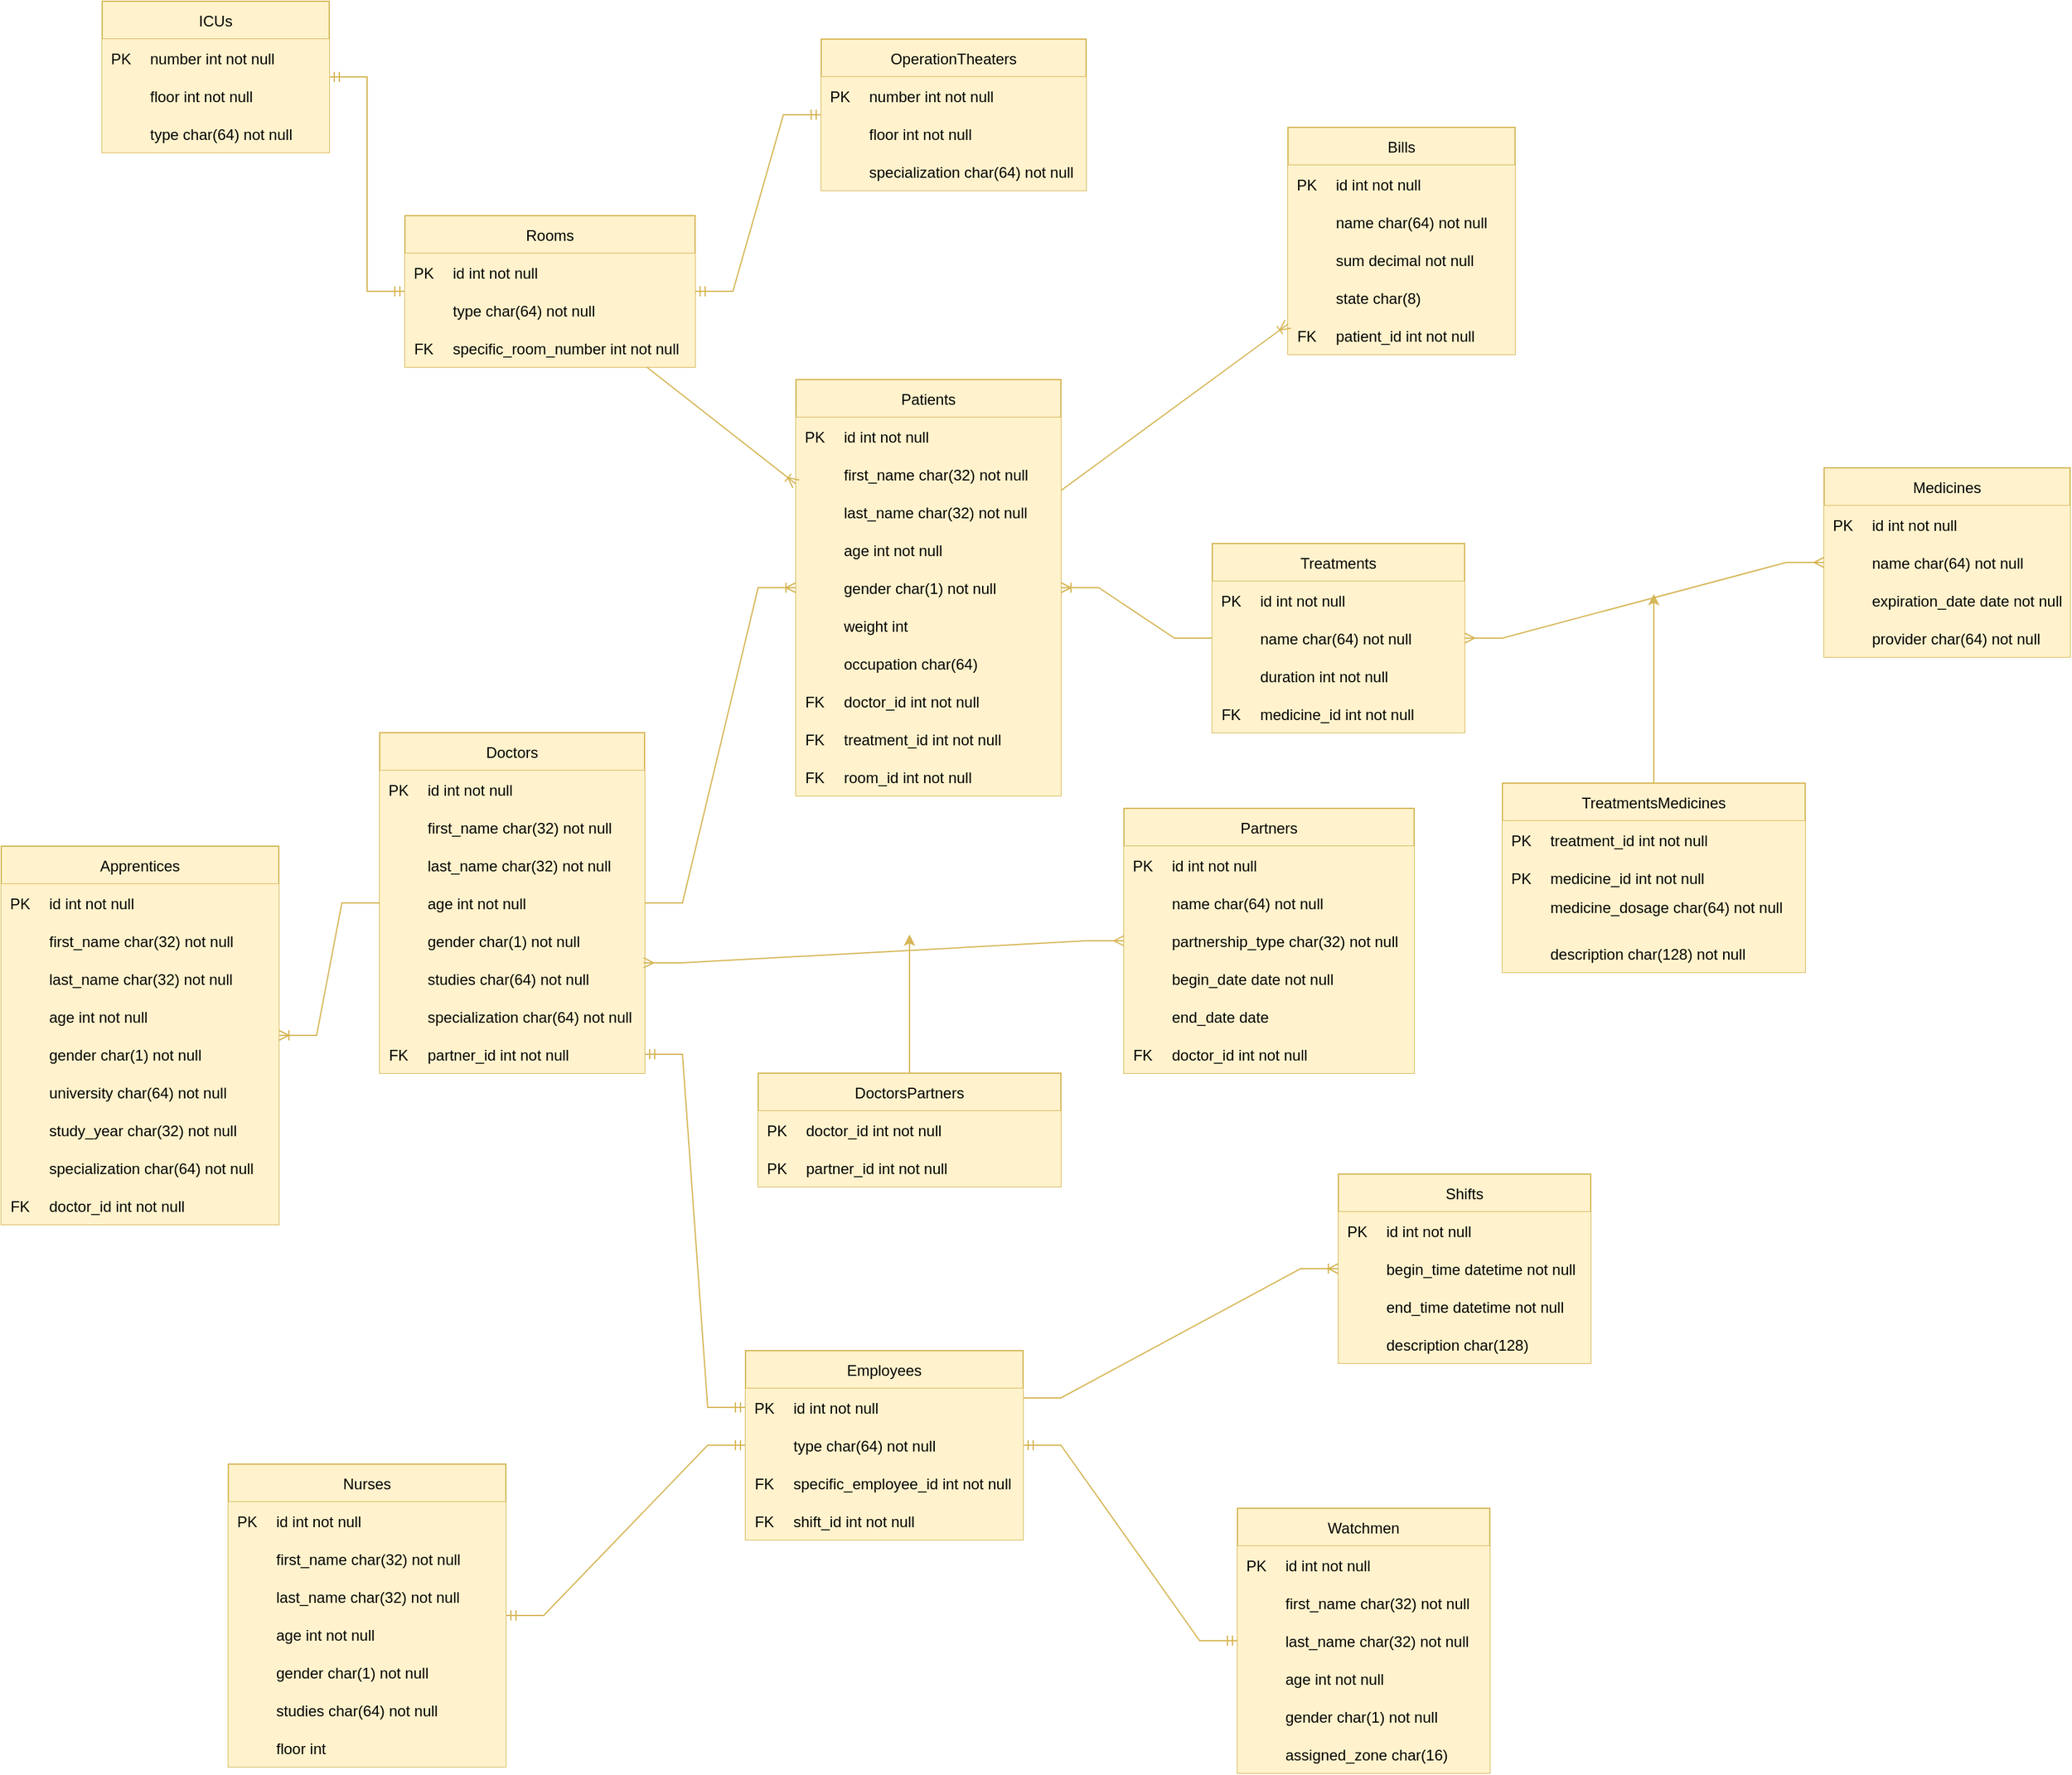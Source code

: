 <mxfile version="24.0.7" type="device">
  <diagram name="Page-1" id="r_LP0GS3LjNu5w7JuewL">
    <mxGraphModel dx="1173" dy="623" grid="1" gridSize="10" guides="1" tooltips="1" connect="1" arrows="1" fold="1" page="1" pageScale="1" pageWidth="850" pageHeight="1100" math="0" shadow="0">
      <root>
        <mxCell id="0" />
        <mxCell id="1" parent="0" />
        <mxCell id="X-hJm-fRqvj1BzmFsIzm-1" value="Nurses" style="shape=table;startSize=30;container=1;collapsible=1;childLayout=tableLayout;fixedRows=1;rowLines=0;align=center;resizeLast=1;fillColor=#fff2cc;strokeColor=#d6b656;" parent="1" vertex="1">
          <mxGeometry x="190" y="1340" width="220" height="240" as="geometry">
            <mxRectangle x="130" y="90" width="80" height="30" as="alternateBounds" />
          </mxGeometry>
        </mxCell>
        <mxCell id="X-hJm-fRqvj1BzmFsIzm-2" value="" style="shape=tableRow;horizontal=0;startSize=0;swimlaneHead=0;swimlaneBody=0;fillColor=#fff2cc;collapsible=0;dropTarget=0;points=[[0,0.5],[1,0.5]];portConstraint=eastwest;top=0;left=0;right=0;bottom=1;strokeColor=#d6b656;" parent="X-hJm-fRqvj1BzmFsIzm-1" vertex="1">
          <mxGeometry y="30" width="220" height="30" as="geometry" />
        </mxCell>
        <mxCell id="X-hJm-fRqvj1BzmFsIzm-3" value="PK" style="shape=partialRectangle;connectable=0;fillColor=#fff2cc;top=0;left=0;bottom=0;right=0;overflow=hidden;strokeColor=#d6b656;" parent="X-hJm-fRqvj1BzmFsIzm-2" vertex="1">
          <mxGeometry width="30" height="30" as="geometry">
            <mxRectangle width="30" height="30" as="alternateBounds" />
          </mxGeometry>
        </mxCell>
        <mxCell id="X-hJm-fRqvj1BzmFsIzm-4" value="id int not null" style="shape=partialRectangle;connectable=0;fillColor=#fff2cc;top=0;left=0;bottom=0;right=0;align=left;spacingLeft=6;overflow=hidden;strokeColor=#d6b656;" parent="X-hJm-fRqvj1BzmFsIzm-2" vertex="1">
          <mxGeometry x="30" width="190" height="30" as="geometry">
            <mxRectangle width="190" height="30" as="alternateBounds" />
          </mxGeometry>
        </mxCell>
        <mxCell id="X-hJm-fRqvj1BzmFsIzm-5" value="" style="shape=tableRow;horizontal=0;startSize=0;swimlaneHead=0;swimlaneBody=0;fillColor=#fff2cc;collapsible=0;dropTarget=0;points=[[0,0.5],[1,0.5]];portConstraint=eastwest;top=0;left=0;right=0;bottom=0;strokeColor=#d6b656;" parent="X-hJm-fRqvj1BzmFsIzm-1" vertex="1">
          <mxGeometry y="60" width="220" height="30" as="geometry" />
        </mxCell>
        <mxCell id="X-hJm-fRqvj1BzmFsIzm-6" value="" style="shape=partialRectangle;connectable=0;fillColor=#fff2cc;top=0;left=0;bottom=0;right=0;editable=1;overflow=hidden;strokeColor=#d6b656;" parent="X-hJm-fRqvj1BzmFsIzm-5" vertex="1">
          <mxGeometry width="30" height="30" as="geometry">
            <mxRectangle width="30" height="30" as="alternateBounds" />
          </mxGeometry>
        </mxCell>
        <mxCell id="X-hJm-fRqvj1BzmFsIzm-7" value="first_name char(32) not null" style="shape=partialRectangle;connectable=0;fillColor=#fff2cc;top=0;left=0;bottom=0;right=0;align=left;spacingLeft=6;overflow=hidden;strokeColor=#d6b656;" parent="X-hJm-fRqvj1BzmFsIzm-5" vertex="1">
          <mxGeometry x="30" width="190" height="30" as="geometry">
            <mxRectangle width="190" height="30" as="alternateBounds" />
          </mxGeometry>
        </mxCell>
        <mxCell id="X-hJm-fRqvj1BzmFsIzm-8" value="" style="shape=tableRow;horizontal=0;startSize=0;swimlaneHead=0;swimlaneBody=0;fillColor=#fff2cc;collapsible=0;dropTarget=0;points=[[0,0.5],[1,0.5]];portConstraint=eastwest;top=0;left=0;right=0;bottom=0;strokeColor=#d6b656;" parent="X-hJm-fRqvj1BzmFsIzm-1" vertex="1">
          <mxGeometry y="90" width="220" height="30" as="geometry" />
        </mxCell>
        <mxCell id="X-hJm-fRqvj1BzmFsIzm-9" value="" style="shape=partialRectangle;connectable=0;fillColor=#fff2cc;top=0;left=0;bottom=0;right=0;editable=1;overflow=hidden;strokeColor=#d6b656;" parent="X-hJm-fRqvj1BzmFsIzm-8" vertex="1">
          <mxGeometry width="30" height="30" as="geometry">
            <mxRectangle width="30" height="30" as="alternateBounds" />
          </mxGeometry>
        </mxCell>
        <mxCell id="X-hJm-fRqvj1BzmFsIzm-10" value="last_name char(32) not null" style="shape=partialRectangle;connectable=0;fillColor=#fff2cc;top=0;left=0;bottom=0;right=0;align=left;spacingLeft=6;overflow=hidden;strokeColor=#d6b656;" parent="X-hJm-fRqvj1BzmFsIzm-8" vertex="1">
          <mxGeometry x="30" width="190" height="30" as="geometry">
            <mxRectangle width="190" height="30" as="alternateBounds" />
          </mxGeometry>
        </mxCell>
        <mxCell id="X-hJm-fRqvj1BzmFsIzm-11" value="" style="shape=tableRow;horizontal=0;startSize=0;swimlaneHead=0;swimlaneBody=0;fillColor=#fff2cc;collapsible=0;dropTarget=0;points=[[0,0.5],[1,0.5]];portConstraint=eastwest;top=0;left=0;right=0;bottom=0;strokeColor=#d6b656;" parent="X-hJm-fRqvj1BzmFsIzm-1" vertex="1">
          <mxGeometry y="120" width="220" height="30" as="geometry" />
        </mxCell>
        <mxCell id="X-hJm-fRqvj1BzmFsIzm-12" value="" style="shape=partialRectangle;connectable=0;fillColor=#fff2cc;top=0;left=0;bottom=0;right=0;editable=1;overflow=hidden;strokeColor=#d6b656;" parent="X-hJm-fRqvj1BzmFsIzm-11" vertex="1">
          <mxGeometry width="30" height="30" as="geometry">
            <mxRectangle width="30" height="30" as="alternateBounds" />
          </mxGeometry>
        </mxCell>
        <mxCell id="X-hJm-fRqvj1BzmFsIzm-13" value="age int not null" style="shape=partialRectangle;connectable=0;fillColor=#fff2cc;top=0;left=0;bottom=0;right=0;align=left;spacingLeft=6;overflow=hidden;strokeColor=#d6b656;" parent="X-hJm-fRqvj1BzmFsIzm-11" vertex="1">
          <mxGeometry x="30" width="190" height="30" as="geometry">
            <mxRectangle width="190" height="30" as="alternateBounds" />
          </mxGeometry>
        </mxCell>
        <mxCell id="X-hJm-fRqvj1BzmFsIzm-14" value="" style="shape=tableRow;horizontal=0;startSize=0;swimlaneHead=0;swimlaneBody=0;fillColor=#fff2cc;collapsible=0;dropTarget=0;points=[[0,0.5],[1,0.5]];portConstraint=eastwest;top=0;left=0;right=0;bottom=0;strokeColor=#d6b656;" parent="X-hJm-fRqvj1BzmFsIzm-1" vertex="1">
          <mxGeometry y="150" width="220" height="30" as="geometry" />
        </mxCell>
        <mxCell id="X-hJm-fRqvj1BzmFsIzm-15" value="" style="shape=partialRectangle;connectable=0;fillColor=#fff2cc;top=0;left=0;bottom=0;right=0;editable=1;overflow=hidden;strokeColor=#d6b656;" parent="X-hJm-fRqvj1BzmFsIzm-14" vertex="1">
          <mxGeometry width="30" height="30" as="geometry">
            <mxRectangle width="30" height="30" as="alternateBounds" />
          </mxGeometry>
        </mxCell>
        <mxCell id="X-hJm-fRqvj1BzmFsIzm-16" value="gender char(1) not null" style="shape=partialRectangle;connectable=0;fillColor=#fff2cc;top=0;left=0;bottom=0;right=0;align=left;spacingLeft=6;overflow=hidden;strokeColor=#d6b656;" parent="X-hJm-fRqvj1BzmFsIzm-14" vertex="1">
          <mxGeometry x="30" width="190" height="30" as="geometry">
            <mxRectangle width="190" height="30" as="alternateBounds" />
          </mxGeometry>
        </mxCell>
        <mxCell id="X-hJm-fRqvj1BzmFsIzm-17" value="" style="shape=tableRow;horizontal=0;startSize=0;swimlaneHead=0;swimlaneBody=0;fillColor=#fff2cc;collapsible=0;dropTarget=0;points=[[0,0.5],[1,0.5]];portConstraint=eastwest;top=0;left=0;right=0;bottom=0;strokeColor=#d6b656;" parent="X-hJm-fRqvj1BzmFsIzm-1" vertex="1">
          <mxGeometry y="180" width="220" height="30" as="geometry" />
        </mxCell>
        <mxCell id="X-hJm-fRqvj1BzmFsIzm-18" value="" style="shape=partialRectangle;connectable=0;fillColor=#fff2cc;top=0;left=0;bottom=0;right=0;editable=1;overflow=hidden;strokeColor=#d6b656;" parent="X-hJm-fRqvj1BzmFsIzm-17" vertex="1">
          <mxGeometry width="30" height="30" as="geometry">
            <mxRectangle width="30" height="30" as="alternateBounds" />
          </mxGeometry>
        </mxCell>
        <mxCell id="X-hJm-fRqvj1BzmFsIzm-19" value="studies char(64) not null" style="shape=partialRectangle;connectable=0;fillColor=#fff2cc;top=0;left=0;bottom=0;right=0;align=left;spacingLeft=6;overflow=hidden;strokeColor=#d6b656;" parent="X-hJm-fRqvj1BzmFsIzm-17" vertex="1">
          <mxGeometry x="30" width="190" height="30" as="geometry">
            <mxRectangle width="190" height="30" as="alternateBounds" />
          </mxGeometry>
        </mxCell>
        <mxCell id="X-hJm-fRqvj1BzmFsIzm-20" value="" style="shape=tableRow;horizontal=0;startSize=0;swimlaneHead=0;swimlaneBody=0;fillColor=#fff2cc;collapsible=0;dropTarget=0;points=[[0,0.5],[1,0.5]];portConstraint=eastwest;top=0;left=0;right=0;bottom=0;strokeColor=#d6b656;" parent="X-hJm-fRqvj1BzmFsIzm-1" vertex="1">
          <mxGeometry y="210" width="220" height="30" as="geometry" />
        </mxCell>
        <mxCell id="X-hJm-fRqvj1BzmFsIzm-21" value="" style="shape=partialRectangle;connectable=0;fillColor=#fff2cc;top=0;left=0;bottom=0;right=0;editable=1;overflow=hidden;strokeColor=#d6b656;" parent="X-hJm-fRqvj1BzmFsIzm-20" vertex="1">
          <mxGeometry width="30" height="30" as="geometry">
            <mxRectangle width="30" height="30" as="alternateBounds" />
          </mxGeometry>
        </mxCell>
        <mxCell id="X-hJm-fRqvj1BzmFsIzm-22" value="floor int" style="shape=partialRectangle;connectable=0;fillColor=#fff2cc;top=0;left=0;bottom=0;right=0;align=left;spacingLeft=6;overflow=hidden;strokeColor=#d6b656;" parent="X-hJm-fRqvj1BzmFsIzm-20" vertex="1">
          <mxGeometry x="30" width="190" height="30" as="geometry">
            <mxRectangle width="190" height="30" as="alternateBounds" />
          </mxGeometry>
        </mxCell>
        <mxCell id="X-hJm-fRqvj1BzmFsIzm-23" value="ICUs" style="shape=table;startSize=30;container=1;collapsible=1;childLayout=tableLayout;fixedRows=1;rowLines=0;align=center;resizeLast=1;fillColor=#fff2cc;strokeColor=#d6b656;" parent="1" vertex="1">
          <mxGeometry x="90" y="180" width="180" height="120" as="geometry" />
        </mxCell>
        <mxCell id="X-hJm-fRqvj1BzmFsIzm-24" value="" style="shape=tableRow;horizontal=0;startSize=0;swimlaneHead=0;swimlaneBody=0;fillColor=#fff2cc;collapsible=0;dropTarget=0;points=[[0,0.5],[1,0.5]];portConstraint=eastwest;top=0;left=0;right=0;bottom=1;strokeColor=#d6b656;" parent="X-hJm-fRqvj1BzmFsIzm-23" vertex="1">
          <mxGeometry y="30" width="180" height="30" as="geometry" />
        </mxCell>
        <mxCell id="X-hJm-fRqvj1BzmFsIzm-25" value="PK" style="shape=partialRectangle;connectable=0;fillColor=#fff2cc;top=0;left=0;bottom=0;right=0;overflow=hidden;strokeColor=#d6b656;" parent="X-hJm-fRqvj1BzmFsIzm-24" vertex="1">
          <mxGeometry width="30" height="30" as="geometry">
            <mxRectangle width="30" height="30" as="alternateBounds" />
          </mxGeometry>
        </mxCell>
        <mxCell id="X-hJm-fRqvj1BzmFsIzm-26" value="number int not null" style="shape=partialRectangle;connectable=0;fillColor=#fff2cc;top=0;left=0;bottom=0;right=0;align=left;spacingLeft=6;overflow=hidden;strokeColor=#d6b656;" parent="X-hJm-fRqvj1BzmFsIzm-24" vertex="1">
          <mxGeometry x="30" width="150" height="30" as="geometry">
            <mxRectangle width="150" height="30" as="alternateBounds" />
          </mxGeometry>
        </mxCell>
        <mxCell id="X-hJm-fRqvj1BzmFsIzm-27" value="" style="shape=tableRow;horizontal=0;startSize=0;swimlaneHead=0;swimlaneBody=0;fillColor=#fff2cc;collapsible=0;dropTarget=0;points=[[0,0.5],[1,0.5]];portConstraint=eastwest;top=0;left=0;right=0;bottom=0;strokeColor=#d6b656;" parent="X-hJm-fRqvj1BzmFsIzm-23" vertex="1">
          <mxGeometry y="60" width="180" height="30" as="geometry" />
        </mxCell>
        <mxCell id="X-hJm-fRqvj1BzmFsIzm-28" value="" style="shape=partialRectangle;connectable=0;fillColor=#fff2cc;top=0;left=0;bottom=0;right=0;editable=1;overflow=hidden;strokeColor=#d6b656;" parent="X-hJm-fRqvj1BzmFsIzm-27" vertex="1">
          <mxGeometry width="30" height="30" as="geometry">
            <mxRectangle width="30" height="30" as="alternateBounds" />
          </mxGeometry>
        </mxCell>
        <mxCell id="X-hJm-fRqvj1BzmFsIzm-29" value="floor int not null" style="shape=partialRectangle;connectable=0;fillColor=#fff2cc;top=0;left=0;bottom=0;right=0;align=left;spacingLeft=6;overflow=hidden;strokeColor=#d6b656;" parent="X-hJm-fRqvj1BzmFsIzm-27" vertex="1">
          <mxGeometry x="30" width="150" height="30" as="geometry">
            <mxRectangle width="150" height="30" as="alternateBounds" />
          </mxGeometry>
        </mxCell>
        <mxCell id="X-hJm-fRqvj1BzmFsIzm-30" value="" style="shape=tableRow;horizontal=0;startSize=0;swimlaneHead=0;swimlaneBody=0;fillColor=#fff2cc;collapsible=0;dropTarget=0;points=[[0,0.5],[1,0.5]];portConstraint=eastwest;top=0;left=0;right=0;bottom=0;strokeColor=#d6b656;" parent="X-hJm-fRqvj1BzmFsIzm-23" vertex="1">
          <mxGeometry y="90" width="180" height="30" as="geometry" />
        </mxCell>
        <mxCell id="X-hJm-fRqvj1BzmFsIzm-31" value="" style="shape=partialRectangle;connectable=0;fillColor=#fff2cc;top=0;left=0;bottom=0;right=0;editable=1;overflow=hidden;strokeColor=#d6b656;" parent="X-hJm-fRqvj1BzmFsIzm-30" vertex="1">
          <mxGeometry width="30" height="30" as="geometry">
            <mxRectangle width="30" height="30" as="alternateBounds" />
          </mxGeometry>
        </mxCell>
        <mxCell id="X-hJm-fRqvj1BzmFsIzm-32" value="type char(64) not null" style="shape=partialRectangle;connectable=0;fillColor=#fff2cc;top=0;left=0;bottom=0;right=0;align=left;spacingLeft=6;overflow=hidden;strokeColor=#d6b656;" parent="X-hJm-fRqvj1BzmFsIzm-30" vertex="1">
          <mxGeometry x="30" width="150" height="30" as="geometry">
            <mxRectangle width="150" height="30" as="alternateBounds" />
          </mxGeometry>
        </mxCell>
        <mxCell id="X-hJm-fRqvj1BzmFsIzm-49" value="OperationTheaters" style="shape=table;startSize=30;container=1;collapsible=1;childLayout=tableLayout;fixedRows=1;rowLines=0;align=center;resizeLast=1;fillColor=#fff2cc;strokeColor=#d6b656;" parent="1" vertex="1">
          <mxGeometry x="660" y="210" width="210" height="120" as="geometry" />
        </mxCell>
        <mxCell id="X-hJm-fRqvj1BzmFsIzm-50" value="" style="shape=tableRow;horizontal=0;startSize=0;swimlaneHead=0;swimlaneBody=0;fillColor=#fff2cc;collapsible=0;dropTarget=0;points=[[0,0.5],[1,0.5]];portConstraint=eastwest;top=0;left=0;right=0;bottom=1;strokeColor=#d6b656;" parent="X-hJm-fRqvj1BzmFsIzm-49" vertex="1">
          <mxGeometry y="30" width="210" height="30" as="geometry" />
        </mxCell>
        <mxCell id="X-hJm-fRqvj1BzmFsIzm-51" value="PK" style="shape=partialRectangle;connectable=0;fillColor=#fff2cc;top=0;left=0;bottom=0;right=0;overflow=hidden;strokeColor=#d6b656;" parent="X-hJm-fRqvj1BzmFsIzm-50" vertex="1">
          <mxGeometry width="30" height="30" as="geometry">
            <mxRectangle width="30" height="30" as="alternateBounds" />
          </mxGeometry>
        </mxCell>
        <mxCell id="X-hJm-fRqvj1BzmFsIzm-52" value="number int not null" style="shape=partialRectangle;connectable=0;fillColor=#fff2cc;top=0;left=0;bottom=0;right=0;align=left;spacingLeft=6;overflow=hidden;strokeColor=#d6b656;" parent="X-hJm-fRqvj1BzmFsIzm-50" vertex="1">
          <mxGeometry x="30" width="180" height="30" as="geometry">
            <mxRectangle width="180" height="30" as="alternateBounds" />
          </mxGeometry>
        </mxCell>
        <mxCell id="X-hJm-fRqvj1BzmFsIzm-53" value="" style="shape=tableRow;horizontal=0;startSize=0;swimlaneHead=0;swimlaneBody=0;fillColor=#fff2cc;collapsible=0;dropTarget=0;points=[[0,0.5],[1,0.5]];portConstraint=eastwest;top=0;left=0;right=0;bottom=0;strokeColor=#d6b656;" parent="X-hJm-fRqvj1BzmFsIzm-49" vertex="1">
          <mxGeometry y="60" width="210" height="30" as="geometry" />
        </mxCell>
        <mxCell id="X-hJm-fRqvj1BzmFsIzm-54" value="" style="shape=partialRectangle;connectable=0;fillColor=#fff2cc;top=0;left=0;bottom=0;right=0;editable=1;overflow=hidden;strokeColor=#d6b656;" parent="X-hJm-fRqvj1BzmFsIzm-53" vertex="1">
          <mxGeometry width="30" height="30" as="geometry">
            <mxRectangle width="30" height="30" as="alternateBounds" />
          </mxGeometry>
        </mxCell>
        <mxCell id="X-hJm-fRqvj1BzmFsIzm-55" value="floor int not null" style="shape=partialRectangle;connectable=0;fillColor=#fff2cc;top=0;left=0;bottom=0;right=0;align=left;spacingLeft=6;overflow=hidden;strokeColor=#d6b656;" parent="X-hJm-fRqvj1BzmFsIzm-53" vertex="1">
          <mxGeometry x="30" width="180" height="30" as="geometry">
            <mxRectangle width="180" height="30" as="alternateBounds" />
          </mxGeometry>
        </mxCell>
        <mxCell id="X-hJm-fRqvj1BzmFsIzm-56" value="" style="shape=tableRow;horizontal=0;startSize=0;swimlaneHead=0;swimlaneBody=0;fillColor=#fff2cc;collapsible=0;dropTarget=0;points=[[0,0.5],[1,0.5]];portConstraint=eastwest;top=0;left=0;right=0;bottom=0;strokeColor=#d6b656;" parent="X-hJm-fRqvj1BzmFsIzm-49" vertex="1">
          <mxGeometry y="90" width="210" height="30" as="geometry" />
        </mxCell>
        <mxCell id="X-hJm-fRqvj1BzmFsIzm-57" value="" style="shape=partialRectangle;connectable=0;fillColor=#fff2cc;top=0;left=0;bottom=0;right=0;editable=1;overflow=hidden;strokeColor=#d6b656;" parent="X-hJm-fRqvj1BzmFsIzm-56" vertex="1">
          <mxGeometry width="30" height="30" as="geometry">
            <mxRectangle width="30" height="30" as="alternateBounds" />
          </mxGeometry>
        </mxCell>
        <mxCell id="X-hJm-fRqvj1BzmFsIzm-58" value="specialization char(64) not null" style="shape=partialRectangle;connectable=0;fillColor=#fff2cc;top=0;left=0;bottom=0;right=0;align=left;spacingLeft=6;overflow=hidden;strokeColor=#d6b656;" parent="X-hJm-fRqvj1BzmFsIzm-56" vertex="1">
          <mxGeometry x="30" width="180" height="30" as="geometry">
            <mxRectangle width="180" height="30" as="alternateBounds" />
          </mxGeometry>
        </mxCell>
        <mxCell id="X-hJm-fRqvj1BzmFsIzm-81" value="Watchmen" style="shape=table;startSize=30;container=1;collapsible=1;childLayout=tableLayout;fixedRows=1;rowLines=0;align=center;resizeLast=1;fillColor=#fff2cc;strokeColor=#d6b656;" parent="1" vertex="1">
          <mxGeometry x="990" y="1375" width="200" height="210.0" as="geometry">
            <mxRectangle x="130" y="90" width="80" height="30" as="alternateBounds" />
          </mxGeometry>
        </mxCell>
        <mxCell id="X-hJm-fRqvj1BzmFsIzm-82" value="" style="shape=tableRow;horizontal=0;startSize=0;swimlaneHead=0;swimlaneBody=0;fillColor=#fff2cc;collapsible=0;dropTarget=0;points=[[0,0.5],[1,0.5]];portConstraint=eastwest;top=0;left=0;right=0;bottom=1;strokeColor=#d6b656;" parent="X-hJm-fRqvj1BzmFsIzm-81" vertex="1">
          <mxGeometry y="30" width="200" height="30" as="geometry" />
        </mxCell>
        <mxCell id="X-hJm-fRqvj1BzmFsIzm-83" value="PK" style="shape=partialRectangle;connectable=0;fillColor=#fff2cc;top=0;left=0;bottom=0;right=0;overflow=hidden;strokeColor=#d6b656;" parent="X-hJm-fRqvj1BzmFsIzm-82" vertex="1">
          <mxGeometry width="30" height="30" as="geometry">
            <mxRectangle width="30" height="30" as="alternateBounds" />
          </mxGeometry>
        </mxCell>
        <mxCell id="X-hJm-fRqvj1BzmFsIzm-84" value="id int not null" style="shape=partialRectangle;connectable=0;fillColor=#fff2cc;top=0;left=0;bottom=0;right=0;align=left;spacingLeft=6;overflow=hidden;strokeColor=#d6b656;" parent="X-hJm-fRqvj1BzmFsIzm-82" vertex="1">
          <mxGeometry x="30" width="170" height="30" as="geometry">
            <mxRectangle width="170" height="30" as="alternateBounds" />
          </mxGeometry>
        </mxCell>
        <mxCell id="X-hJm-fRqvj1BzmFsIzm-85" value="" style="shape=tableRow;horizontal=0;startSize=0;swimlaneHead=0;swimlaneBody=0;fillColor=#fff2cc;collapsible=0;dropTarget=0;points=[[0,0.5],[1,0.5]];portConstraint=eastwest;top=0;left=0;right=0;bottom=0;strokeColor=#d6b656;" parent="X-hJm-fRqvj1BzmFsIzm-81" vertex="1">
          <mxGeometry y="60" width="200" height="30" as="geometry" />
        </mxCell>
        <mxCell id="X-hJm-fRqvj1BzmFsIzm-86" value="" style="shape=partialRectangle;connectable=0;fillColor=#fff2cc;top=0;left=0;bottom=0;right=0;editable=1;overflow=hidden;strokeColor=#d6b656;" parent="X-hJm-fRqvj1BzmFsIzm-85" vertex="1">
          <mxGeometry width="30" height="30" as="geometry">
            <mxRectangle width="30" height="30" as="alternateBounds" />
          </mxGeometry>
        </mxCell>
        <mxCell id="X-hJm-fRqvj1BzmFsIzm-87" value="first_name char(32) not null" style="shape=partialRectangle;connectable=0;fillColor=#fff2cc;top=0;left=0;bottom=0;right=0;align=left;spacingLeft=6;overflow=hidden;strokeColor=#d6b656;" parent="X-hJm-fRqvj1BzmFsIzm-85" vertex="1">
          <mxGeometry x="30" width="170" height="30" as="geometry">
            <mxRectangle width="170" height="30" as="alternateBounds" />
          </mxGeometry>
        </mxCell>
        <mxCell id="X-hJm-fRqvj1BzmFsIzm-88" value="" style="shape=tableRow;horizontal=0;startSize=0;swimlaneHead=0;swimlaneBody=0;fillColor=#fff2cc;collapsible=0;dropTarget=0;points=[[0,0.5],[1,0.5]];portConstraint=eastwest;top=0;left=0;right=0;bottom=0;strokeColor=#d6b656;" parent="X-hJm-fRqvj1BzmFsIzm-81" vertex="1">
          <mxGeometry y="90" width="200" height="30" as="geometry" />
        </mxCell>
        <mxCell id="X-hJm-fRqvj1BzmFsIzm-89" value="" style="shape=partialRectangle;connectable=0;fillColor=#fff2cc;top=0;left=0;bottom=0;right=0;editable=1;overflow=hidden;strokeColor=#d6b656;" parent="X-hJm-fRqvj1BzmFsIzm-88" vertex="1">
          <mxGeometry width="30" height="30" as="geometry">
            <mxRectangle width="30" height="30" as="alternateBounds" />
          </mxGeometry>
        </mxCell>
        <mxCell id="X-hJm-fRqvj1BzmFsIzm-90" value="last_name char(32) not null" style="shape=partialRectangle;connectable=0;fillColor=#fff2cc;top=0;left=0;bottom=0;right=0;align=left;spacingLeft=6;overflow=hidden;strokeColor=#d6b656;" parent="X-hJm-fRqvj1BzmFsIzm-88" vertex="1">
          <mxGeometry x="30" width="170" height="30" as="geometry">
            <mxRectangle width="170" height="30" as="alternateBounds" />
          </mxGeometry>
        </mxCell>
        <mxCell id="X-hJm-fRqvj1BzmFsIzm-91" value="" style="shape=tableRow;horizontal=0;startSize=0;swimlaneHead=0;swimlaneBody=0;fillColor=#fff2cc;collapsible=0;dropTarget=0;points=[[0,0.5],[1,0.5]];portConstraint=eastwest;top=0;left=0;right=0;bottom=0;strokeColor=#d6b656;" parent="X-hJm-fRqvj1BzmFsIzm-81" vertex="1">
          <mxGeometry y="120" width="200" height="30" as="geometry" />
        </mxCell>
        <mxCell id="X-hJm-fRqvj1BzmFsIzm-92" value="" style="shape=partialRectangle;connectable=0;fillColor=#fff2cc;top=0;left=0;bottom=0;right=0;editable=1;overflow=hidden;strokeColor=#d6b656;" parent="X-hJm-fRqvj1BzmFsIzm-91" vertex="1">
          <mxGeometry width="30" height="30" as="geometry">
            <mxRectangle width="30" height="30" as="alternateBounds" />
          </mxGeometry>
        </mxCell>
        <mxCell id="X-hJm-fRqvj1BzmFsIzm-93" value="age int not null" style="shape=partialRectangle;connectable=0;fillColor=#fff2cc;top=0;left=0;bottom=0;right=0;align=left;spacingLeft=6;overflow=hidden;strokeColor=#d6b656;" parent="X-hJm-fRqvj1BzmFsIzm-91" vertex="1">
          <mxGeometry x="30" width="170" height="30" as="geometry">
            <mxRectangle width="170" height="30" as="alternateBounds" />
          </mxGeometry>
        </mxCell>
        <mxCell id="X-hJm-fRqvj1BzmFsIzm-94" value="" style="shape=tableRow;horizontal=0;startSize=0;swimlaneHead=0;swimlaneBody=0;fillColor=#fff2cc;collapsible=0;dropTarget=0;points=[[0,0.5],[1,0.5]];portConstraint=eastwest;top=0;left=0;right=0;bottom=0;strokeColor=#d6b656;" parent="X-hJm-fRqvj1BzmFsIzm-81" vertex="1">
          <mxGeometry y="150" width="200" height="30" as="geometry" />
        </mxCell>
        <mxCell id="X-hJm-fRqvj1BzmFsIzm-95" value="" style="shape=partialRectangle;connectable=0;fillColor=#fff2cc;top=0;left=0;bottom=0;right=0;editable=1;overflow=hidden;strokeColor=#d6b656;" parent="X-hJm-fRqvj1BzmFsIzm-94" vertex="1">
          <mxGeometry width="30" height="30" as="geometry">
            <mxRectangle width="30" height="30" as="alternateBounds" />
          </mxGeometry>
        </mxCell>
        <mxCell id="X-hJm-fRqvj1BzmFsIzm-96" value="gender char(1) not null" style="shape=partialRectangle;connectable=0;fillColor=#fff2cc;top=0;left=0;bottom=0;right=0;align=left;spacingLeft=6;overflow=hidden;strokeColor=#d6b656;" parent="X-hJm-fRqvj1BzmFsIzm-94" vertex="1">
          <mxGeometry x="30" width="170" height="30" as="geometry">
            <mxRectangle width="170" height="30" as="alternateBounds" />
          </mxGeometry>
        </mxCell>
        <mxCell id="X-hJm-fRqvj1BzmFsIzm-97" value="" style="shape=tableRow;horizontal=0;startSize=0;swimlaneHead=0;swimlaneBody=0;fillColor=#fff2cc;collapsible=0;dropTarget=0;points=[[0,0.5],[1,0.5]];portConstraint=eastwest;top=0;left=0;right=0;bottom=0;strokeColor=#d6b656;" parent="X-hJm-fRqvj1BzmFsIzm-81" vertex="1">
          <mxGeometry y="180" width="200" height="30" as="geometry" />
        </mxCell>
        <mxCell id="X-hJm-fRqvj1BzmFsIzm-98" value="" style="shape=partialRectangle;connectable=0;fillColor=#fff2cc;top=0;left=0;bottom=0;right=0;editable=1;overflow=hidden;strokeColor=#d6b656;" parent="X-hJm-fRqvj1BzmFsIzm-97" vertex="1">
          <mxGeometry width="30" height="30" as="geometry">
            <mxRectangle width="30" height="30" as="alternateBounds" />
          </mxGeometry>
        </mxCell>
        <mxCell id="X-hJm-fRqvj1BzmFsIzm-99" value="assigned_zone char(16)" style="shape=partialRectangle;connectable=0;fillColor=#fff2cc;top=0;left=0;bottom=0;right=0;align=left;spacingLeft=6;overflow=hidden;strokeColor=#d6b656;" parent="X-hJm-fRqvj1BzmFsIzm-97" vertex="1">
          <mxGeometry x="30" width="170" height="30" as="geometry">
            <mxRectangle width="170" height="30" as="alternateBounds" />
          </mxGeometry>
        </mxCell>
        <mxCell id="X-hJm-fRqvj1BzmFsIzm-119" value="Shifts" style="shape=table;startSize=30;container=1;collapsible=1;childLayout=tableLayout;fixedRows=1;rowLines=0;align=center;resizeLast=1;fillColor=#fff2cc;strokeColor=#d6b656;" parent="1" vertex="1">
          <mxGeometry x="1070" y="1110" width="200" height="150" as="geometry" />
        </mxCell>
        <mxCell id="X-hJm-fRqvj1BzmFsIzm-120" value="" style="shape=tableRow;horizontal=0;startSize=0;swimlaneHead=0;swimlaneBody=0;fillColor=#fff2cc;collapsible=0;dropTarget=0;points=[[0,0.5],[1,0.5]];portConstraint=eastwest;top=0;left=0;right=0;bottom=1;strokeColor=#d6b656;" parent="X-hJm-fRqvj1BzmFsIzm-119" vertex="1">
          <mxGeometry y="30" width="200" height="30" as="geometry" />
        </mxCell>
        <mxCell id="X-hJm-fRqvj1BzmFsIzm-121" value="PK" style="shape=partialRectangle;connectable=0;fillColor=#fff2cc;top=0;left=0;bottom=0;right=0;overflow=hidden;strokeColor=#d6b656;" parent="X-hJm-fRqvj1BzmFsIzm-120" vertex="1">
          <mxGeometry width="30" height="30" as="geometry">
            <mxRectangle width="30" height="30" as="alternateBounds" />
          </mxGeometry>
        </mxCell>
        <mxCell id="X-hJm-fRqvj1BzmFsIzm-122" value="id int not null" style="shape=partialRectangle;connectable=0;fillColor=#fff2cc;top=0;left=0;bottom=0;right=0;align=left;spacingLeft=6;overflow=hidden;strokeColor=#d6b656;" parent="X-hJm-fRqvj1BzmFsIzm-120" vertex="1">
          <mxGeometry x="30" width="170" height="30" as="geometry">
            <mxRectangle width="170" height="30" as="alternateBounds" />
          </mxGeometry>
        </mxCell>
        <mxCell id="X-hJm-fRqvj1BzmFsIzm-123" value="" style="shape=tableRow;horizontal=0;startSize=0;swimlaneHead=0;swimlaneBody=0;fillColor=#fff2cc;collapsible=0;dropTarget=0;points=[[0,0.5],[1,0.5]];portConstraint=eastwest;top=0;left=0;right=0;bottom=0;strokeColor=#d6b656;" parent="X-hJm-fRqvj1BzmFsIzm-119" vertex="1">
          <mxGeometry y="60" width="200" height="30" as="geometry" />
        </mxCell>
        <mxCell id="X-hJm-fRqvj1BzmFsIzm-124" value="" style="shape=partialRectangle;connectable=0;fillColor=#fff2cc;top=0;left=0;bottom=0;right=0;editable=1;overflow=hidden;strokeColor=#d6b656;" parent="X-hJm-fRqvj1BzmFsIzm-123" vertex="1">
          <mxGeometry width="30" height="30" as="geometry">
            <mxRectangle width="30" height="30" as="alternateBounds" />
          </mxGeometry>
        </mxCell>
        <mxCell id="X-hJm-fRqvj1BzmFsIzm-125" value="begin_time datetime not null" style="shape=partialRectangle;connectable=0;fillColor=#fff2cc;top=0;left=0;bottom=0;right=0;align=left;spacingLeft=6;overflow=hidden;strokeColor=#d6b656;" parent="X-hJm-fRqvj1BzmFsIzm-123" vertex="1">
          <mxGeometry x="30" width="170" height="30" as="geometry">
            <mxRectangle width="170" height="30" as="alternateBounds" />
          </mxGeometry>
        </mxCell>
        <mxCell id="X-hJm-fRqvj1BzmFsIzm-126" value="" style="shape=tableRow;horizontal=0;startSize=0;swimlaneHead=0;swimlaneBody=0;fillColor=#fff2cc;collapsible=0;dropTarget=0;points=[[0,0.5],[1,0.5]];portConstraint=eastwest;top=0;left=0;right=0;bottom=0;strokeColor=#d6b656;" parent="X-hJm-fRqvj1BzmFsIzm-119" vertex="1">
          <mxGeometry y="90" width="200" height="30" as="geometry" />
        </mxCell>
        <mxCell id="X-hJm-fRqvj1BzmFsIzm-127" value="" style="shape=partialRectangle;connectable=0;fillColor=#fff2cc;top=0;left=0;bottom=0;right=0;editable=1;overflow=hidden;strokeColor=#d6b656;" parent="X-hJm-fRqvj1BzmFsIzm-126" vertex="1">
          <mxGeometry width="30" height="30" as="geometry">
            <mxRectangle width="30" height="30" as="alternateBounds" />
          </mxGeometry>
        </mxCell>
        <mxCell id="X-hJm-fRqvj1BzmFsIzm-128" value="end_time datetime not null" style="shape=partialRectangle;connectable=0;fillColor=#fff2cc;top=0;left=0;bottom=0;right=0;align=left;spacingLeft=6;overflow=hidden;strokeColor=#d6b656;" parent="X-hJm-fRqvj1BzmFsIzm-126" vertex="1">
          <mxGeometry x="30" width="170" height="30" as="geometry">
            <mxRectangle width="170" height="30" as="alternateBounds" />
          </mxGeometry>
        </mxCell>
        <mxCell id="X-hJm-fRqvj1BzmFsIzm-129" value="" style="shape=tableRow;horizontal=0;startSize=0;swimlaneHead=0;swimlaneBody=0;fillColor=#fff2cc;collapsible=0;dropTarget=0;points=[[0,0.5],[1,0.5]];portConstraint=eastwest;top=0;left=0;right=0;bottom=0;strokeColor=#d6b656;" parent="X-hJm-fRqvj1BzmFsIzm-119" vertex="1">
          <mxGeometry y="120" width="200" height="30" as="geometry" />
        </mxCell>
        <mxCell id="X-hJm-fRqvj1BzmFsIzm-130" value="" style="shape=partialRectangle;connectable=0;fillColor=#fff2cc;top=0;left=0;bottom=0;right=0;editable=1;overflow=hidden;strokeColor=#d6b656;" parent="X-hJm-fRqvj1BzmFsIzm-129" vertex="1">
          <mxGeometry width="30" height="30" as="geometry">
            <mxRectangle width="30" height="30" as="alternateBounds" />
          </mxGeometry>
        </mxCell>
        <mxCell id="X-hJm-fRqvj1BzmFsIzm-131" value="description char(128)" style="shape=partialRectangle;connectable=0;fillColor=#fff2cc;top=0;left=0;bottom=0;right=0;align=left;spacingLeft=6;overflow=hidden;strokeColor=#d6b656;" parent="X-hJm-fRqvj1BzmFsIzm-129" vertex="1">
          <mxGeometry x="30" width="170" height="30" as="geometry">
            <mxRectangle width="170" height="30" as="alternateBounds" />
          </mxGeometry>
        </mxCell>
        <mxCell id="X-hJm-fRqvj1BzmFsIzm-132" value="Partners" style="shape=table;startSize=30;container=1;collapsible=1;childLayout=tableLayout;fixedRows=1;rowLines=0;align=center;resizeLast=1;fillColor=#fff2cc;strokeColor=#d6b656;" parent="1" vertex="1">
          <mxGeometry x="900" y="820" width="230" height="210" as="geometry" />
        </mxCell>
        <mxCell id="X-hJm-fRqvj1BzmFsIzm-133" value="" style="shape=tableRow;horizontal=0;startSize=0;swimlaneHead=0;swimlaneBody=0;fillColor=#fff2cc;collapsible=0;dropTarget=0;points=[[0,0.5],[1,0.5]];portConstraint=eastwest;top=0;left=0;right=0;bottom=1;strokeColor=#d6b656;" parent="X-hJm-fRqvj1BzmFsIzm-132" vertex="1">
          <mxGeometry y="30" width="230" height="30" as="geometry" />
        </mxCell>
        <mxCell id="X-hJm-fRqvj1BzmFsIzm-134" value="PK" style="shape=partialRectangle;connectable=0;fillColor=#fff2cc;top=0;left=0;bottom=0;right=0;overflow=hidden;strokeColor=#d6b656;" parent="X-hJm-fRqvj1BzmFsIzm-133" vertex="1">
          <mxGeometry width="30" height="30" as="geometry">
            <mxRectangle width="30" height="30" as="alternateBounds" />
          </mxGeometry>
        </mxCell>
        <mxCell id="X-hJm-fRqvj1BzmFsIzm-135" value="id int not null" style="shape=partialRectangle;connectable=0;fillColor=#fff2cc;top=0;left=0;bottom=0;right=0;align=left;spacingLeft=6;overflow=hidden;strokeColor=#d6b656;" parent="X-hJm-fRqvj1BzmFsIzm-133" vertex="1">
          <mxGeometry x="30" width="200" height="30" as="geometry">
            <mxRectangle width="200" height="30" as="alternateBounds" />
          </mxGeometry>
        </mxCell>
        <mxCell id="X-hJm-fRqvj1BzmFsIzm-136" value="" style="shape=tableRow;horizontal=0;startSize=0;swimlaneHead=0;swimlaneBody=0;fillColor=#fff2cc;collapsible=0;dropTarget=0;points=[[0,0.5],[1,0.5]];portConstraint=eastwest;top=0;left=0;right=0;bottom=0;strokeColor=#d6b656;" parent="X-hJm-fRqvj1BzmFsIzm-132" vertex="1">
          <mxGeometry y="60" width="230" height="30" as="geometry" />
        </mxCell>
        <mxCell id="X-hJm-fRqvj1BzmFsIzm-137" value="" style="shape=partialRectangle;connectable=0;fillColor=#fff2cc;top=0;left=0;bottom=0;right=0;editable=1;overflow=hidden;strokeColor=#d6b656;" parent="X-hJm-fRqvj1BzmFsIzm-136" vertex="1">
          <mxGeometry width="30" height="30" as="geometry">
            <mxRectangle width="30" height="30" as="alternateBounds" />
          </mxGeometry>
        </mxCell>
        <mxCell id="X-hJm-fRqvj1BzmFsIzm-138" value="name char(64) not null" style="shape=partialRectangle;connectable=0;fillColor=#fff2cc;top=0;left=0;bottom=0;right=0;align=left;spacingLeft=6;overflow=hidden;strokeColor=#d6b656;" parent="X-hJm-fRqvj1BzmFsIzm-136" vertex="1">
          <mxGeometry x="30" width="200" height="30" as="geometry">
            <mxRectangle width="200" height="30" as="alternateBounds" />
          </mxGeometry>
        </mxCell>
        <mxCell id="X-hJm-fRqvj1BzmFsIzm-139" value="" style="shape=tableRow;horizontal=0;startSize=0;swimlaneHead=0;swimlaneBody=0;fillColor=#fff2cc;collapsible=0;dropTarget=0;points=[[0,0.5],[1,0.5]];portConstraint=eastwest;top=0;left=0;right=0;bottom=0;strokeColor=#d6b656;" parent="X-hJm-fRqvj1BzmFsIzm-132" vertex="1">
          <mxGeometry y="90" width="230" height="30" as="geometry" />
        </mxCell>
        <mxCell id="X-hJm-fRqvj1BzmFsIzm-140" value="" style="shape=partialRectangle;connectable=0;fillColor=#fff2cc;top=0;left=0;bottom=0;right=0;editable=1;overflow=hidden;strokeColor=#d6b656;" parent="X-hJm-fRqvj1BzmFsIzm-139" vertex="1">
          <mxGeometry width="30" height="30" as="geometry">
            <mxRectangle width="30" height="30" as="alternateBounds" />
          </mxGeometry>
        </mxCell>
        <mxCell id="X-hJm-fRqvj1BzmFsIzm-141" value="partnership_type char(32) not null" style="shape=partialRectangle;connectable=0;fillColor=#fff2cc;top=0;left=0;bottom=0;right=0;align=left;spacingLeft=6;overflow=hidden;strokeColor=#d6b656;" parent="X-hJm-fRqvj1BzmFsIzm-139" vertex="1">
          <mxGeometry x="30" width="200" height="30" as="geometry">
            <mxRectangle width="200" height="30" as="alternateBounds" />
          </mxGeometry>
        </mxCell>
        <mxCell id="X-hJm-fRqvj1BzmFsIzm-142" value="" style="shape=tableRow;horizontal=0;startSize=0;swimlaneHead=0;swimlaneBody=0;fillColor=#fff2cc;collapsible=0;dropTarget=0;points=[[0,0.5],[1,0.5]];portConstraint=eastwest;top=0;left=0;right=0;bottom=0;strokeColor=#d6b656;" parent="X-hJm-fRqvj1BzmFsIzm-132" vertex="1">
          <mxGeometry y="120" width="230" height="30" as="geometry" />
        </mxCell>
        <mxCell id="X-hJm-fRqvj1BzmFsIzm-143" value="" style="shape=partialRectangle;connectable=0;fillColor=#fff2cc;top=0;left=0;bottom=0;right=0;editable=1;overflow=hidden;strokeColor=#d6b656;" parent="X-hJm-fRqvj1BzmFsIzm-142" vertex="1">
          <mxGeometry width="30" height="30" as="geometry">
            <mxRectangle width="30" height="30" as="alternateBounds" />
          </mxGeometry>
        </mxCell>
        <mxCell id="X-hJm-fRqvj1BzmFsIzm-144" value="begin_date date not null" style="shape=partialRectangle;connectable=0;fillColor=#fff2cc;top=0;left=0;bottom=0;right=0;align=left;spacingLeft=6;overflow=hidden;strokeColor=#d6b656;" parent="X-hJm-fRqvj1BzmFsIzm-142" vertex="1">
          <mxGeometry x="30" width="200" height="30" as="geometry">
            <mxRectangle width="200" height="30" as="alternateBounds" />
          </mxGeometry>
        </mxCell>
        <mxCell id="nlyxncHr7YWq3Cjw2G5Z-35" value="" style="shape=tableRow;horizontal=0;startSize=0;swimlaneHead=0;swimlaneBody=0;fillColor=#fff2cc;collapsible=0;dropTarget=0;points=[[0,0.5],[1,0.5]];portConstraint=eastwest;top=0;left=0;right=0;bottom=0;strokeColor=#d6b656;" parent="X-hJm-fRqvj1BzmFsIzm-132" vertex="1">
          <mxGeometry y="150" width="230" height="30" as="geometry" />
        </mxCell>
        <mxCell id="nlyxncHr7YWq3Cjw2G5Z-36" value="" style="shape=partialRectangle;connectable=0;fillColor=#fff2cc;top=0;left=0;bottom=0;right=0;editable=1;overflow=hidden;strokeColor=#d6b656;" parent="nlyxncHr7YWq3Cjw2G5Z-35" vertex="1">
          <mxGeometry width="30" height="30" as="geometry">
            <mxRectangle width="30" height="30" as="alternateBounds" />
          </mxGeometry>
        </mxCell>
        <mxCell id="nlyxncHr7YWq3Cjw2G5Z-37" value="end_date date" style="shape=partialRectangle;connectable=0;fillColor=#fff2cc;top=0;left=0;bottom=0;right=0;align=left;spacingLeft=6;overflow=hidden;strokeColor=#d6b656;" parent="nlyxncHr7YWq3Cjw2G5Z-35" vertex="1">
          <mxGeometry x="30" width="200" height="30" as="geometry">
            <mxRectangle width="200" height="30" as="alternateBounds" />
          </mxGeometry>
        </mxCell>
        <mxCell id="X-hJm-fRqvj1BzmFsIzm-145" value="" style="shape=tableRow;horizontal=0;startSize=0;swimlaneHead=0;swimlaneBody=0;fillColor=#fff2cc;collapsible=0;dropTarget=0;points=[[0,0.5],[1,0.5]];portConstraint=eastwest;top=0;left=0;right=0;bottom=0;strokeColor=#d6b656;" parent="X-hJm-fRqvj1BzmFsIzm-132" vertex="1">
          <mxGeometry y="180" width="230" height="30" as="geometry" />
        </mxCell>
        <mxCell id="X-hJm-fRqvj1BzmFsIzm-146" value="FK" style="shape=partialRectangle;connectable=0;fillColor=#fff2cc;top=0;left=0;bottom=0;right=0;editable=1;overflow=hidden;strokeColor=#d6b656;" parent="X-hJm-fRqvj1BzmFsIzm-145" vertex="1">
          <mxGeometry width="30" height="30" as="geometry">
            <mxRectangle width="30" height="30" as="alternateBounds" />
          </mxGeometry>
        </mxCell>
        <mxCell id="X-hJm-fRqvj1BzmFsIzm-147" value="doctor_id int not null" style="shape=partialRectangle;connectable=0;fillColor=#fff2cc;top=0;left=0;bottom=0;right=0;align=left;spacingLeft=6;overflow=hidden;strokeColor=#d6b656;" parent="X-hJm-fRqvj1BzmFsIzm-145" vertex="1">
          <mxGeometry x="30" width="200" height="30" as="geometry">
            <mxRectangle width="200" height="30" as="alternateBounds" />
          </mxGeometry>
        </mxCell>
        <mxCell id="X-hJm-fRqvj1BzmFsIzm-148" value="Patients" style="shape=table;startSize=30;container=1;collapsible=1;childLayout=tableLayout;fixedRows=1;rowLines=0;align=center;resizeLast=1;fillColor=#fff2cc;strokeColor=#d6b656;" parent="1" vertex="1">
          <mxGeometry x="640" y="480" width="210" height="330" as="geometry">
            <mxRectangle x="130" y="90" width="80" height="30" as="alternateBounds" />
          </mxGeometry>
        </mxCell>
        <mxCell id="X-hJm-fRqvj1BzmFsIzm-149" value="" style="shape=tableRow;horizontal=0;startSize=0;swimlaneHead=0;swimlaneBody=0;fillColor=#fff2cc;collapsible=0;dropTarget=0;points=[[0,0.5],[1,0.5]];portConstraint=eastwest;top=0;left=0;right=0;bottom=1;strokeColor=#d6b656;" parent="X-hJm-fRqvj1BzmFsIzm-148" vertex="1">
          <mxGeometry y="30" width="210" height="30" as="geometry" />
        </mxCell>
        <mxCell id="X-hJm-fRqvj1BzmFsIzm-150" value="PK" style="shape=partialRectangle;connectable=0;fillColor=#fff2cc;top=0;left=0;bottom=0;right=0;overflow=hidden;strokeColor=#d6b656;" parent="X-hJm-fRqvj1BzmFsIzm-149" vertex="1">
          <mxGeometry width="30" height="30" as="geometry">
            <mxRectangle width="30" height="30" as="alternateBounds" />
          </mxGeometry>
        </mxCell>
        <mxCell id="X-hJm-fRqvj1BzmFsIzm-151" value="id int not null" style="shape=partialRectangle;connectable=0;fillColor=#fff2cc;top=0;left=0;bottom=0;right=0;align=left;spacingLeft=6;overflow=hidden;strokeColor=#d6b656;" parent="X-hJm-fRqvj1BzmFsIzm-149" vertex="1">
          <mxGeometry x="30" width="180" height="30" as="geometry">
            <mxRectangle width="180" height="30" as="alternateBounds" />
          </mxGeometry>
        </mxCell>
        <mxCell id="X-hJm-fRqvj1BzmFsIzm-152" value="" style="shape=tableRow;horizontal=0;startSize=0;swimlaneHead=0;swimlaneBody=0;fillColor=#fff2cc;collapsible=0;dropTarget=0;points=[[0,0.5],[1,0.5]];portConstraint=eastwest;top=0;left=0;right=0;bottom=0;strokeColor=#d6b656;" parent="X-hJm-fRqvj1BzmFsIzm-148" vertex="1">
          <mxGeometry y="60" width="210" height="30" as="geometry" />
        </mxCell>
        <mxCell id="X-hJm-fRqvj1BzmFsIzm-153" value="" style="shape=partialRectangle;connectable=0;fillColor=#fff2cc;top=0;left=0;bottom=0;right=0;editable=1;overflow=hidden;strokeColor=#d6b656;" parent="X-hJm-fRqvj1BzmFsIzm-152" vertex="1">
          <mxGeometry width="30" height="30" as="geometry">
            <mxRectangle width="30" height="30" as="alternateBounds" />
          </mxGeometry>
        </mxCell>
        <mxCell id="X-hJm-fRqvj1BzmFsIzm-154" value="first_name char(32) not null" style="shape=partialRectangle;connectable=0;fillColor=#fff2cc;top=0;left=0;bottom=0;right=0;align=left;spacingLeft=6;overflow=hidden;strokeColor=#d6b656;" parent="X-hJm-fRqvj1BzmFsIzm-152" vertex="1">
          <mxGeometry x="30" width="180" height="30" as="geometry">
            <mxRectangle width="180" height="30" as="alternateBounds" />
          </mxGeometry>
        </mxCell>
        <mxCell id="X-hJm-fRqvj1BzmFsIzm-155" value="" style="shape=tableRow;horizontal=0;startSize=0;swimlaneHead=0;swimlaneBody=0;fillColor=#fff2cc;collapsible=0;dropTarget=0;points=[[0,0.5],[1,0.5]];portConstraint=eastwest;top=0;left=0;right=0;bottom=0;strokeColor=#d6b656;" parent="X-hJm-fRqvj1BzmFsIzm-148" vertex="1">
          <mxGeometry y="90" width="210" height="30" as="geometry" />
        </mxCell>
        <mxCell id="X-hJm-fRqvj1BzmFsIzm-156" value="" style="shape=partialRectangle;connectable=0;fillColor=#fff2cc;top=0;left=0;bottom=0;right=0;editable=1;overflow=hidden;strokeColor=#d6b656;" parent="X-hJm-fRqvj1BzmFsIzm-155" vertex="1">
          <mxGeometry width="30" height="30" as="geometry">
            <mxRectangle width="30" height="30" as="alternateBounds" />
          </mxGeometry>
        </mxCell>
        <mxCell id="X-hJm-fRqvj1BzmFsIzm-157" value="last_name char(32) not null" style="shape=partialRectangle;connectable=0;fillColor=#fff2cc;top=0;left=0;bottom=0;right=0;align=left;spacingLeft=6;overflow=hidden;strokeColor=#d6b656;" parent="X-hJm-fRqvj1BzmFsIzm-155" vertex="1">
          <mxGeometry x="30" width="180" height="30" as="geometry">
            <mxRectangle width="180" height="30" as="alternateBounds" />
          </mxGeometry>
        </mxCell>
        <mxCell id="X-hJm-fRqvj1BzmFsIzm-158" value="" style="shape=tableRow;horizontal=0;startSize=0;swimlaneHead=0;swimlaneBody=0;fillColor=#fff2cc;collapsible=0;dropTarget=0;points=[[0,0.5],[1,0.5]];portConstraint=eastwest;top=0;left=0;right=0;bottom=0;strokeColor=#d6b656;" parent="X-hJm-fRqvj1BzmFsIzm-148" vertex="1">
          <mxGeometry y="120" width="210" height="30" as="geometry" />
        </mxCell>
        <mxCell id="X-hJm-fRqvj1BzmFsIzm-159" value="" style="shape=partialRectangle;connectable=0;fillColor=#fff2cc;top=0;left=0;bottom=0;right=0;editable=1;overflow=hidden;strokeColor=#d6b656;" parent="X-hJm-fRqvj1BzmFsIzm-158" vertex="1">
          <mxGeometry width="30" height="30" as="geometry">
            <mxRectangle width="30" height="30" as="alternateBounds" />
          </mxGeometry>
        </mxCell>
        <mxCell id="X-hJm-fRqvj1BzmFsIzm-160" value="age int not null" style="shape=partialRectangle;connectable=0;fillColor=#fff2cc;top=0;left=0;bottom=0;right=0;align=left;spacingLeft=6;overflow=hidden;strokeColor=#d6b656;" parent="X-hJm-fRqvj1BzmFsIzm-158" vertex="1">
          <mxGeometry x="30" width="180" height="30" as="geometry">
            <mxRectangle width="180" height="30" as="alternateBounds" />
          </mxGeometry>
        </mxCell>
        <mxCell id="X-hJm-fRqvj1BzmFsIzm-161" value="" style="shape=tableRow;horizontal=0;startSize=0;swimlaneHead=0;swimlaneBody=0;fillColor=#fff2cc;collapsible=0;dropTarget=0;points=[[0,0.5],[1,0.5]];portConstraint=eastwest;top=0;left=0;right=0;bottom=0;strokeColor=#d6b656;" parent="X-hJm-fRqvj1BzmFsIzm-148" vertex="1">
          <mxGeometry y="150" width="210" height="30" as="geometry" />
        </mxCell>
        <mxCell id="X-hJm-fRqvj1BzmFsIzm-162" value="" style="shape=partialRectangle;connectable=0;fillColor=#fff2cc;top=0;left=0;bottom=0;right=0;editable=1;overflow=hidden;strokeColor=#d6b656;" parent="X-hJm-fRqvj1BzmFsIzm-161" vertex="1">
          <mxGeometry width="30" height="30" as="geometry">
            <mxRectangle width="30" height="30" as="alternateBounds" />
          </mxGeometry>
        </mxCell>
        <mxCell id="X-hJm-fRqvj1BzmFsIzm-163" value="gender char(1) not null" style="shape=partialRectangle;connectable=0;fillColor=#fff2cc;top=0;left=0;bottom=0;right=0;align=left;spacingLeft=6;overflow=hidden;strokeColor=#d6b656;" parent="X-hJm-fRqvj1BzmFsIzm-161" vertex="1">
          <mxGeometry x="30" width="180" height="30" as="geometry">
            <mxRectangle width="180" height="30" as="alternateBounds" />
          </mxGeometry>
        </mxCell>
        <mxCell id="X-hJm-fRqvj1BzmFsIzm-164" value="" style="shape=tableRow;horizontal=0;startSize=0;swimlaneHead=0;swimlaneBody=0;fillColor=#fff2cc;collapsible=0;dropTarget=0;points=[[0,0.5],[1,0.5]];portConstraint=eastwest;top=0;left=0;right=0;bottom=0;strokeColor=#d6b656;" parent="X-hJm-fRqvj1BzmFsIzm-148" vertex="1">
          <mxGeometry y="180" width="210" height="30" as="geometry" />
        </mxCell>
        <mxCell id="X-hJm-fRqvj1BzmFsIzm-165" value="" style="shape=partialRectangle;connectable=0;fillColor=#fff2cc;top=0;left=0;bottom=0;right=0;editable=1;overflow=hidden;strokeColor=#d6b656;" parent="X-hJm-fRqvj1BzmFsIzm-164" vertex="1">
          <mxGeometry width="30" height="30" as="geometry">
            <mxRectangle width="30" height="30" as="alternateBounds" />
          </mxGeometry>
        </mxCell>
        <mxCell id="X-hJm-fRqvj1BzmFsIzm-166" value="weight int" style="shape=partialRectangle;connectable=0;fillColor=#fff2cc;top=0;left=0;bottom=0;right=0;align=left;spacingLeft=6;overflow=hidden;strokeColor=#d6b656;" parent="X-hJm-fRqvj1BzmFsIzm-164" vertex="1">
          <mxGeometry x="30" width="180" height="30" as="geometry">
            <mxRectangle width="180" height="30" as="alternateBounds" />
          </mxGeometry>
        </mxCell>
        <mxCell id="X-hJm-fRqvj1BzmFsIzm-167" value="" style="shape=tableRow;horizontal=0;startSize=0;swimlaneHead=0;swimlaneBody=0;fillColor=#fff2cc;collapsible=0;dropTarget=0;points=[[0,0.5],[1,0.5]];portConstraint=eastwest;top=0;left=0;right=0;bottom=0;strokeColor=#d6b656;" parent="X-hJm-fRqvj1BzmFsIzm-148" vertex="1">
          <mxGeometry y="210" width="210" height="30" as="geometry" />
        </mxCell>
        <mxCell id="X-hJm-fRqvj1BzmFsIzm-168" value="" style="shape=partialRectangle;connectable=0;fillColor=#fff2cc;top=0;left=0;bottom=0;right=0;editable=1;overflow=hidden;strokeColor=#d6b656;" parent="X-hJm-fRqvj1BzmFsIzm-167" vertex="1">
          <mxGeometry width="30" height="30" as="geometry">
            <mxRectangle width="30" height="30" as="alternateBounds" />
          </mxGeometry>
        </mxCell>
        <mxCell id="X-hJm-fRqvj1BzmFsIzm-169" value="occupation char(64)" style="shape=partialRectangle;connectable=0;fillColor=#fff2cc;top=0;left=0;bottom=0;right=0;align=left;spacingLeft=6;overflow=hidden;strokeColor=#d6b656;" parent="X-hJm-fRqvj1BzmFsIzm-167" vertex="1">
          <mxGeometry x="30" width="180" height="30" as="geometry">
            <mxRectangle width="180" height="30" as="alternateBounds" />
          </mxGeometry>
        </mxCell>
        <mxCell id="X-hJm-fRqvj1BzmFsIzm-170" value="" style="shape=tableRow;horizontal=0;startSize=0;swimlaneHead=0;swimlaneBody=0;fillColor=#fff2cc;collapsible=0;dropTarget=0;points=[[0,0.5],[1,0.5]];portConstraint=eastwest;top=0;left=0;right=0;bottom=0;strokeColor=#d6b656;" parent="X-hJm-fRqvj1BzmFsIzm-148" vertex="1">
          <mxGeometry y="240" width="210" height="30" as="geometry" />
        </mxCell>
        <mxCell id="X-hJm-fRqvj1BzmFsIzm-171" value="FK" style="shape=partialRectangle;connectable=0;fillColor=#fff2cc;top=0;left=0;bottom=0;right=0;editable=1;overflow=hidden;strokeColor=#d6b656;" parent="X-hJm-fRqvj1BzmFsIzm-170" vertex="1">
          <mxGeometry width="30" height="30" as="geometry">
            <mxRectangle width="30" height="30" as="alternateBounds" />
          </mxGeometry>
        </mxCell>
        <mxCell id="X-hJm-fRqvj1BzmFsIzm-172" value="doctor_id int not null" style="shape=partialRectangle;connectable=0;fillColor=#fff2cc;top=0;left=0;bottom=0;right=0;align=left;spacingLeft=6;overflow=hidden;strokeColor=#d6b656;" parent="X-hJm-fRqvj1BzmFsIzm-170" vertex="1">
          <mxGeometry x="30" width="180" height="30" as="geometry">
            <mxRectangle width="180" height="30" as="alternateBounds" />
          </mxGeometry>
        </mxCell>
        <mxCell id="X-hJm-fRqvj1BzmFsIzm-173" value="" style="shape=tableRow;horizontal=0;startSize=0;swimlaneHead=0;swimlaneBody=0;fillColor=#fff2cc;collapsible=0;dropTarget=0;points=[[0,0.5],[1,0.5]];portConstraint=eastwest;top=0;left=0;right=0;bottom=0;strokeColor=#d6b656;" parent="X-hJm-fRqvj1BzmFsIzm-148" vertex="1">
          <mxGeometry y="270" width="210" height="30" as="geometry" />
        </mxCell>
        <mxCell id="X-hJm-fRqvj1BzmFsIzm-174" value="FK" style="shape=partialRectangle;connectable=0;fillColor=#fff2cc;top=0;left=0;bottom=0;right=0;editable=1;overflow=hidden;strokeColor=#d6b656;" parent="X-hJm-fRqvj1BzmFsIzm-173" vertex="1">
          <mxGeometry width="30" height="30" as="geometry">
            <mxRectangle width="30" height="30" as="alternateBounds" />
          </mxGeometry>
        </mxCell>
        <mxCell id="X-hJm-fRqvj1BzmFsIzm-175" value="treatment_id int not null" style="shape=partialRectangle;connectable=0;fillColor=#fff2cc;top=0;left=0;bottom=0;right=0;align=left;spacingLeft=6;overflow=hidden;strokeColor=#d6b656;" parent="X-hJm-fRqvj1BzmFsIzm-173" vertex="1">
          <mxGeometry x="30" width="180" height="30" as="geometry">
            <mxRectangle width="180" height="30" as="alternateBounds" />
          </mxGeometry>
        </mxCell>
        <mxCell id="X-hJm-fRqvj1BzmFsIzm-176" value="" style="shape=tableRow;horizontal=0;startSize=0;swimlaneHead=0;swimlaneBody=0;fillColor=#fff2cc;collapsible=0;dropTarget=0;points=[[0,0.5],[1,0.5]];portConstraint=eastwest;top=0;left=0;right=0;bottom=0;strokeColor=#d6b656;" parent="X-hJm-fRqvj1BzmFsIzm-148" vertex="1">
          <mxGeometry y="300" width="210" height="30" as="geometry" />
        </mxCell>
        <mxCell id="X-hJm-fRqvj1BzmFsIzm-177" value="FK" style="shape=partialRectangle;connectable=0;fillColor=#fff2cc;top=0;left=0;bottom=0;right=0;editable=1;overflow=hidden;strokeColor=#d6b656;" parent="X-hJm-fRqvj1BzmFsIzm-176" vertex="1">
          <mxGeometry width="30" height="30" as="geometry">
            <mxRectangle width="30" height="30" as="alternateBounds" />
          </mxGeometry>
        </mxCell>
        <mxCell id="X-hJm-fRqvj1BzmFsIzm-178" value="room_id int not null" style="shape=partialRectangle;connectable=0;fillColor=#fff2cc;top=0;left=0;bottom=0;right=0;align=left;spacingLeft=6;overflow=hidden;strokeColor=#d6b656;" parent="X-hJm-fRqvj1BzmFsIzm-176" vertex="1">
          <mxGeometry x="30" width="180" height="30" as="geometry">
            <mxRectangle width="180" height="30" as="alternateBounds" />
          </mxGeometry>
        </mxCell>
        <mxCell id="X-hJm-fRqvj1BzmFsIzm-182" value="Rooms" style="shape=table;startSize=30;container=1;collapsible=1;childLayout=tableLayout;fixedRows=1;rowLines=0;align=center;resizeLast=1;fillColor=#fff2cc;strokeColor=#d6b656;" parent="1" vertex="1">
          <mxGeometry x="330" y="350" width="230" height="120" as="geometry" />
        </mxCell>
        <mxCell id="X-hJm-fRqvj1BzmFsIzm-183" value="" style="shape=tableRow;horizontal=0;startSize=0;swimlaneHead=0;swimlaneBody=0;fillColor=#fff2cc;collapsible=0;dropTarget=0;points=[[0,0.5],[1,0.5]];portConstraint=eastwest;top=0;left=0;right=0;bottom=1;strokeColor=#d6b656;" parent="X-hJm-fRqvj1BzmFsIzm-182" vertex="1">
          <mxGeometry y="30" width="230" height="30" as="geometry" />
        </mxCell>
        <mxCell id="X-hJm-fRqvj1BzmFsIzm-184" value="PK" style="shape=partialRectangle;connectable=0;fillColor=#fff2cc;top=0;left=0;bottom=0;right=0;overflow=hidden;align=center;strokeColor=#d6b656;" parent="X-hJm-fRqvj1BzmFsIzm-183" vertex="1">
          <mxGeometry width="30" height="30" as="geometry">
            <mxRectangle width="30" height="30" as="alternateBounds" />
          </mxGeometry>
        </mxCell>
        <mxCell id="X-hJm-fRqvj1BzmFsIzm-185" value="id int not null" style="shape=partialRectangle;connectable=0;fillColor=#fff2cc;top=0;left=0;bottom=0;right=0;align=left;spacingLeft=6;overflow=hidden;strokeColor=#d6b656;" parent="X-hJm-fRqvj1BzmFsIzm-183" vertex="1">
          <mxGeometry x="30" width="200" height="30" as="geometry">
            <mxRectangle width="200" height="30" as="alternateBounds" />
          </mxGeometry>
        </mxCell>
        <mxCell id="W9WvYS2ja5yQVZf6Ms_R-22" value="" style="shape=tableRow;horizontal=0;startSize=0;swimlaneHead=0;swimlaneBody=0;fillColor=#fff2cc;collapsible=0;dropTarget=0;points=[[0,0.5],[1,0.5]];portConstraint=eastwest;top=0;left=0;right=0;bottom=0;strokeColor=#d6b656;" parent="X-hJm-fRqvj1BzmFsIzm-182" vertex="1">
          <mxGeometry y="60" width="230" height="30" as="geometry" />
        </mxCell>
        <mxCell id="W9WvYS2ja5yQVZf6Ms_R-23" value="" style="shape=partialRectangle;connectable=0;fillColor=#fff2cc;top=0;left=0;bottom=0;right=0;editable=1;overflow=hidden;strokeColor=#d6b656;" parent="W9WvYS2ja5yQVZf6Ms_R-22" vertex="1">
          <mxGeometry width="30" height="30" as="geometry">
            <mxRectangle width="30" height="30" as="alternateBounds" />
          </mxGeometry>
        </mxCell>
        <mxCell id="W9WvYS2ja5yQVZf6Ms_R-24" value="type char(64) not null" style="shape=partialRectangle;connectable=0;fillColor=#fff2cc;top=0;left=0;bottom=0;right=0;align=left;spacingLeft=6;overflow=hidden;strokeColor=#d6b656;" parent="W9WvYS2ja5yQVZf6Ms_R-22" vertex="1">
          <mxGeometry x="30" width="200" height="30" as="geometry">
            <mxRectangle width="200" height="30" as="alternateBounds" />
          </mxGeometry>
        </mxCell>
        <mxCell id="W9WvYS2ja5yQVZf6Ms_R-25" value="" style="shape=tableRow;horizontal=0;startSize=0;swimlaneHead=0;swimlaneBody=0;fillColor=#fff2cc;collapsible=0;dropTarget=0;points=[[0,0.5],[1,0.5]];portConstraint=eastwest;top=0;left=0;right=0;bottom=0;strokeColor=#d6b656;" parent="X-hJm-fRqvj1BzmFsIzm-182" vertex="1">
          <mxGeometry y="90" width="230" height="30" as="geometry" />
        </mxCell>
        <mxCell id="W9WvYS2ja5yQVZf6Ms_R-26" value="FK" style="shape=partialRectangle;connectable=0;fillColor=#fff2cc;top=0;left=0;bottom=0;right=0;editable=1;overflow=hidden;strokeColor=#d6b656;" parent="W9WvYS2ja5yQVZf6Ms_R-25" vertex="1">
          <mxGeometry width="30" height="30" as="geometry">
            <mxRectangle width="30" height="30" as="alternateBounds" />
          </mxGeometry>
        </mxCell>
        <mxCell id="W9WvYS2ja5yQVZf6Ms_R-27" value="specific_room_number int not null" style="shape=partialRectangle;connectable=0;fillColor=#fff2cc;top=0;left=0;bottom=0;right=0;align=left;spacingLeft=6;overflow=hidden;strokeColor=#d6b656;" parent="W9WvYS2ja5yQVZf6Ms_R-25" vertex="1">
          <mxGeometry x="30" width="200" height="30" as="geometry">
            <mxRectangle width="200" height="30" as="alternateBounds" />
          </mxGeometry>
        </mxCell>
        <mxCell id="X-hJm-fRqvj1BzmFsIzm-195" value="Bills" style="shape=table;startSize=30;container=1;collapsible=1;childLayout=tableLayout;fixedRows=1;rowLines=0;align=center;resizeLast=1;fillColor=#fff2cc;strokeColor=#d6b656;" parent="1" vertex="1">
          <mxGeometry x="1030" y="280" width="180" height="180" as="geometry" />
        </mxCell>
        <mxCell id="X-hJm-fRqvj1BzmFsIzm-196" value="" style="shape=tableRow;horizontal=0;startSize=0;swimlaneHead=0;swimlaneBody=0;fillColor=#fff2cc;collapsible=0;dropTarget=0;points=[[0,0.5],[1,0.5]];portConstraint=eastwest;top=0;left=0;right=0;bottom=1;strokeColor=#d6b656;" parent="X-hJm-fRqvj1BzmFsIzm-195" vertex="1">
          <mxGeometry y="30" width="180" height="30" as="geometry" />
        </mxCell>
        <mxCell id="X-hJm-fRqvj1BzmFsIzm-197" value="PK" style="shape=partialRectangle;connectable=0;fillColor=#fff2cc;top=0;left=0;bottom=0;right=0;overflow=hidden;strokeColor=#d6b656;" parent="X-hJm-fRqvj1BzmFsIzm-196" vertex="1">
          <mxGeometry width="30" height="30" as="geometry">
            <mxRectangle width="30" height="30" as="alternateBounds" />
          </mxGeometry>
        </mxCell>
        <mxCell id="X-hJm-fRqvj1BzmFsIzm-198" value="id int not null" style="shape=partialRectangle;connectable=0;fillColor=#fff2cc;top=0;left=0;bottom=0;right=0;align=left;spacingLeft=6;overflow=hidden;strokeColor=#d6b656;" parent="X-hJm-fRqvj1BzmFsIzm-196" vertex="1">
          <mxGeometry x="30" width="150" height="30" as="geometry">
            <mxRectangle width="150" height="30" as="alternateBounds" />
          </mxGeometry>
        </mxCell>
        <mxCell id="X-hJm-fRqvj1BzmFsIzm-199" value="" style="shape=tableRow;horizontal=0;startSize=0;swimlaneHead=0;swimlaneBody=0;fillColor=#fff2cc;collapsible=0;dropTarget=0;points=[[0,0.5],[1,0.5]];portConstraint=eastwest;top=0;left=0;right=0;bottom=0;strokeColor=#d6b656;" parent="X-hJm-fRqvj1BzmFsIzm-195" vertex="1">
          <mxGeometry y="60" width="180" height="30" as="geometry" />
        </mxCell>
        <mxCell id="X-hJm-fRqvj1BzmFsIzm-200" value="" style="shape=partialRectangle;connectable=0;fillColor=#fff2cc;top=0;left=0;bottom=0;right=0;editable=1;overflow=hidden;strokeColor=#d6b656;" parent="X-hJm-fRqvj1BzmFsIzm-199" vertex="1">
          <mxGeometry width="30" height="30" as="geometry">
            <mxRectangle width="30" height="30" as="alternateBounds" />
          </mxGeometry>
        </mxCell>
        <mxCell id="X-hJm-fRqvj1BzmFsIzm-201" value="name char(64) not null" style="shape=partialRectangle;connectable=0;fillColor=#fff2cc;top=0;left=0;bottom=0;right=0;align=left;spacingLeft=6;overflow=hidden;strokeColor=#d6b656;" parent="X-hJm-fRqvj1BzmFsIzm-199" vertex="1">
          <mxGeometry x="30" width="150" height="30" as="geometry">
            <mxRectangle width="150" height="30" as="alternateBounds" />
          </mxGeometry>
        </mxCell>
        <mxCell id="X-hJm-fRqvj1BzmFsIzm-202" value="" style="shape=tableRow;horizontal=0;startSize=0;swimlaneHead=0;swimlaneBody=0;fillColor=#fff2cc;collapsible=0;dropTarget=0;points=[[0,0.5],[1,0.5]];portConstraint=eastwest;top=0;left=0;right=0;bottom=0;strokeColor=#d6b656;" parent="X-hJm-fRqvj1BzmFsIzm-195" vertex="1">
          <mxGeometry y="90" width="180" height="30" as="geometry" />
        </mxCell>
        <mxCell id="X-hJm-fRqvj1BzmFsIzm-203" value="" style="shape=partialRectangle;connectable=0;fillColor=#fff2cc;top=0;left=0;bottom=0;right=0;editable=1;overflow=hidden;strokeColor=#d6b656;" parent="X-hJm-fRqvj1BzmFsIzm-202" vertex="1">
          <mxGeometry width="30" height="30" as="geometry">
            <mxRectangle width="30" height="30" as="alternateBounds" />
          </mxGeometry>
        </mxCell>
        <mxCell id="X-hJm-fRqvj1BzmFsIzm-204" value="sum decimal not null" style="shape=partialRectangle;connectable=0;fillColor=#fff2cc;top=0;left=0;bottom=0;right=0;align=left;spacingLeft=6;overflow=hidden;strokeColor=#d6b656;" parent="X-hJm-fRqvj1BzmFsIzm-202" vertex="1">
          <mxGeometry x="30" width="150" height="30" as="geometry">
            <mxRectangle width="150" height="30" as="alternateBounds" />
          </mxGeometry>
        </mxCell>
        <mxCell id="X-hJm-fRqvj1BzmFsIzm-205" value="" style="shape=tableRow;horizontal=0;startSize=0;swimlaneHead=0;swimlaneBody=0;fillColor=#fff2cc;collapsible=0;dropTarget=0;points=[[0,0.5],[1,0.5]];portConstraint=eastwest;top=0;left=0;right=0;bottom=0;strokeColor=#d6b656;" parent="X-hJm-fRqvj1BzmFsIzm-195" vertex="1">
          <mxGeometry y="120" width="180" height="30" as="geometry" />
        </mxCell>
        <mxCell id="X-hJm-fRqvj1BzmFsIzm-206" value="" style="shape=partialRectangle;connectable=0;fillColor=#fff2cc;top=0;left=0;bottom=0;right=0;editable=1;overflow=hidden;strokeColor=#d6b656;" parent="X-hJm-fRqvj1BzmFsIzm-205" vertex="1">
          <mxGeometry width="30" height="30" as="geometry">
            <mxRectangle width="30" height="30" as="alternateBounds" />
          </mxGeometry>
        </mxCell>
        <mxCell id="X-hJm-fRqvj1BzmFsIzm-207" value="state char(8)" style="shape=partialRectangle;connectable=0;fillColor=#fff2cc;top=0;left=0;bottom=0;right=0;align=left;spacingLeft=6;overflow=hidden;strokeColor=#d6b656;" parent="X-hJm-fRqvj1BzmFsIzm-205" vertex="1">
          <mxGeometry x="30" width="150" height="30" as="geometry">
            <mxRectangle width="150" height="30" as="alternateBounds" />
          </mxGeometry>
        </mxCell>
        <mxCell id="X-hJm-fRqvj1BzmFsIzm-208" value="" style="shape=tableRow;horizontal=0;startSize=0;swimlaneHead=0;swimlaneBody=0;fillColor=#fff2cc;collapsible=0;dropTarget=0;points=[[0,0.5],[1,0.5]];portConstraint=eastwest;top=0;left=0;right=0;bottom=0;strokeColor=#d6b656;" parent="X-hJm-fRqvj1BzmFsIzm-195" vertex="1">
          <mxGeometry y="150" width="180" height="30" as="geometry" />
        </mxCell>
        <mxCell id="X-hJm-fRqvj1BzmFsIzm-209" value="FK" style="shape=partialRectangle;connectable=0;fillColor=#fff2cc;top=0;left=0;bottom=0;right=0;editable=1;overflow=hidden;strokeColor=#d6b656;" parent="X-hJm-fRqvj1BzmFsIzm-208" vertex="1">
          <mxGeometry width="30" height="30" as="geometry">
            <mxRectangle width="30" height="30" as="alternateBounds" />
          </mxGeometry>
        </mxCell>
        <mxCell id="X-hJm-fRqvj1BzmFsIzm-210" value="patient_id int not null" style="shape=partialRectangle;connectable=0;fillColor=#fff2cc;top=0;left=0;bottom=0;right=0;align=left;spacingLeft=6;overflow=hidden;strokeColor=#d6b656;" parent="X-hJm-fRqvj1BzmFsIzm-208" vertex="1">
          <mxGeometry x="30" width="150" height="30" as="geometry">
            <mxRectangle width="150" height="30" as="alternateBounds" />
          </mxGeometry>
        </mxCell>
        <mxCell id="X-hJm-fRqvj1BzmFsIzm-214" value="Doctors" style="shape=table;startSize=30;container=1;collapsible=1;childLayout=tableLayout;fixedRows=1;rowLines=0;align=center;resizeLast=1;fillColor=#fff2cc;strokeColor=#d6b656;" parent="1" vertex="1">
          <mxGeometry x="310" y="760" width="210" height="270" as="geometry">
            <mxRectangle x="130" y="90" width="80" height="30" as="alternateBounds" />
          </mxGeometry>
        </mxCell>
        <mxCell id="X-hJm-fRqvj1BzmFsIzm-215" value="" style="shape=tableRow;horizontal=0;startSize=0;swimlaneHead=0;swimlaneBody=0;fillColor=#fff2cc;collapsible=0;dropTarget=0;points=[[0,0.5],[1,0.5]];portConstraint=eastwest;top=0;left=0;right=0;bottom=1;strokeColor=#d6b656;" parent="X-hJm-fRqvj1BzmFsIzm-214" vertex="1">
          <mxGeometry y="30" width="210" height="30" as="geometry" />
        </mxCell>
        <mxCell id="X-hJm-fRqvj1BzmFsIzm-216" value="PK" style="shape=partialRectangle;connectable=0;fillColor=#fff2cc;top=0;left=0;bottom=0;right=0;overflow=hidden;strokeColor=#d6b656;" parent="X-hJm-fRqvj1BzmFsIzm-215" vertex="1">
          <mxGeometry width="30" height="30" as="geometry">
            <mxRectangle width="30" height="30" as="alternateBounds" />
          </mxGeometry>
        </mxCell>
        <mxCell id="X-hJm-fRqvj1BzmFsIzm-217" value="id int not null" style="shape=partialRectangle;connectable=0;fillColor=#fff2cc;top=0;left=0;bottom=0;right=0;align=left;spacingLeft=6;overflow=hidden;strokeColor=#d6b656;" parent="X-hJm-fRqvj1BzmFsIzm-215" vertex="1">
          <mxGeometry x="30" width="180" height="30" as="geometry">
            <mxRectangle width="180" height="30" as="alternateBounds" />
          </mxGeometry>
        </mxCell>
        <mxCell id="X-hJm-fRqvj1BzmFsIzm-218" value="" style="shape=tableRow;horizontal=0;startSize=0;swimlaneHead=0;swimlaneBody=0;fillColor=#fff2cc;collapsible=0;dropTarget=0;points=[[0,0.5],[1,0.5]];portConstraint=eastwest;top=0;left=0;right=0;bottom=0;strokeColor=#d6b656;" parent="X-hJm-fRqvj1BzmFsIzm-214" vertex="1">
          <mxGeometry y="60" width="210" height="30" as="geometry" />
        </mxCell>
        <mxCell id="X-hJm-fRqvj1BzmFsIzm-219" value="" style="shape=partialRectangle;connectable=0;fillColor=#fff2cc;top=0;left=0;bottom=0;right=0;editable=1;overflow=hidden;strokeColor=#d6b656;" parent="X-hJm-fRqvj1BzmFsIzm-218" vertex="1">
          <mxGeometry width="30" height="30" as="geometry">
            <mxRectangle width="30" height="30" as="alternateBounds" />
          </mxGeometry>
        </mxCell>
        <mxCell id="X-hJm-fRqvj1BzmFsIzm-220" value="first_name char(32) not null" style="shape=partialRectangle;connectable=0;fillColor=#fff2cc;top=0;left=0;bottom=0;right=0;align=left;spacingLeft=6;overflow=hidden;strokeColor=#d6b656;" parent="X-hJm-fRqvj1BzmFsIzm-218" vertex="1">
          <mxGeometry x="30" width="180" height="30" as="geometry">
            <mxRectangle width="180" height="30" as="alternateBounds" />
          </mxGeometry>
        </mxCell>
        <mxCell id="X-hJm-fRqvj1BzmFsIzm-221" value="" style="shape=tableRow;horizontal=0;startSize=0;swimlaneHead=0;swimlaneBody=0;fillColor=#fff2cc;collapsible=0;dropTarget=0;points=[[0,0.5],[1,0.5]];portConstraint=eastwest;top=0;left=0;right=0;bottom=0;strokeColor=#d6b656;" parent="X-hJm-fRqvj1BzmFsIzm-214" vertex="1">
          <mxGeometry y="90" width="210" height="30" as="geometry" />
        </mxCell>
        <mxCell id="X-hJm-fRqvj1BzmFsIzm-222" value="" style="shape=partialRectangle;connectable=0;fillColor=#fff2cc;top=0;left=0;bottom=0;right=0;editable=1;overflow=hidden;strokeColor=#d6b656;" parent="X-hJm-fRqvj1BzmFsIzm-221" vertex="1">
          <mxGeometry width="30" height="30" as="geometry">
            <mxRectangle width="30" height="30" as="alternateBounds" />
          </mxGeometry>
        </mxCell>
        <mxCell id="X-hJm-fRqvj1BzmFsIzm-223" value="last_name char(32) not null" style="shape=partialRectangle;connectable=0;fillColor=#fff2cc;top=0;left=0;bottom=0;right=0;align=left;spacingLeft=6;overflow=hidden;strokeColor=#d6b656;" parent="X-hJm-fRqvj1BzmFsIzm-221" vertex="1">
          <mxGeometry x="30" width="180" height="30" as="geometry">
            <mxRectangle width="180" height="30" as="alternateBounds" />
          </mxGeometry>
        </mxCell>
        <mxCell id="X-hJm-fRqvj1BzmFsIzm-224" value="" style="shape=tableRow;horizontal=0;startSize=0;swimlaneHead=0;swimlaneBody=0;fillColor=#fff2cc;collapsible=0;dropTarget=0;points=[[0,0.5],[1,0.5]];portConstraint=eastwest;top=0;left=0;right=0;bottom=0;strokeColor=#d6b656;" parent="X-hJm-fRqvj1BzmFsIzm-214" vertex="1">
          <mxGeometry y="120" width="210" height="30" as="geometry" />
        </mxCell>
        <mxCell id="X-hJm-fRqvj1BzmFsIzm-225" value="" style="shape=partialRectangle;connectable=0;fillColor=#fff2cc;top=0;left=0;bottom=0;right=0;editable=1;overflow=hidden;strokeColor=#d6b656;" parent="X-hJm-fRqvj1BzmFsIzm-224" vertex="1">
          <mxGeometry width="30" height="30" as="geometry">
            <mxRectangle width="30" height="30" as="alternateBounds" />
          </mxGeometry>
        </mxCell>
        <mxCell id="X-hJm-fRqvj1BzmFsIzm-226" value="age int not null" style="shape=partialRectangle;connectable=0;fillColor=#fff2cc;top=0;left=0;bottom=0;right=0;align=left;spacingLeft=6;overflow=hidden;strokeColor=#d6b656;" parent="X-hJm-fRqvj1BzmFsIzm-224" vertex="1">
          <mxGeometry x="30" width="180" height="30" as="geometry">
            <mxRectangle width="180" height="30" as="alternateBounds" />
          </mxGeometry>
        </mxCell>
        <mxCell id="X-hJm-fRqvj1BzmFsIzm-227" value="" style="shape=tableRow;horizontal=0;startSize=0;swimlaneHead=0;swimlaneBody=0;fillColor=#fff2cc;collapsible=0;dropTarget=0;points=[[0,0.5],[1,0.5]];portConstraint=eastwest;top=0;left=0;right=0;bottom=0;strokeColor=#d6b656;" parent="X-hJm-fRqvj1BzmFsIzm-214" vertex="1">
          <mxGeometry y="150" width="210" height="30" as="geometry" />
        </mxCell>
        <mxCell id="X-hJm-fRqvj1BzmFsIzm-228" value="" style="shape=partialRectangle;connectable=0;fillColor=#fff2cc;top=0;left=0;bottom=0;right=0;editable=1;overflow=hidden;strokeColor=#d6b656;" parent="X-hJm-fRqvj1BzmFsIzm-227" vertex="1">
          <mxGeometry width="30" height="30" as="geometry">
            <mxRectangle width="30" height="30" as="alternateBounds" />
          </mxGeometry>
        </mxCell>
        <mxCell id="X-hJm-fRqvj1BzmFsIzm-229" value="gender char(1) not null" style="shape=partialRectangle;connectable=0;fillColor=#fff2cc;top=0;left=0;bottom=0;right=0;align=left;spacingLeft=6;overflow=hidden;strokeColor=#d6b656;" parent="X-hJm-fRqvj1BzmFsIzm-227" vertex="1">
          <mxGeometry x="30" width="180" height="30" as="geometry">
            <mxRectangle width="180" height="30" as="alternateBounds" />
          </mxGeometry>
        </mxCell>
        <mxCell id="X-hJm-fRqvj1BzmFsIzm-230" value="" style="shape=tableRow;horizontal=0;startSize=0;swimlaneHead=0;swimlaneBody=0;fillColor=#fff2cc;collapsible=0;dropTarget=0;points=[[0,0.5],[1,0.5]];portConstraint=eastwest;top=0;left=0;right=0;bottom=0;strokeColor=#d6b656;" parent="X-hJm-fRqvj1BzmFsIzm-214" vertex="1">
          <mxGeometry y="180" width="210" height="30" as="geometry" />
        </mxCell>
        <mxCell id="X-hJm-fRqvj1BzmFsIzm-231" value="" style="shape=partialRectangle;connectable=0;fillColor=#fff2cc;top=0;left=0;bottom=0;right=0;editable=1;overflow=hidden;strokeColor=#d6b656;" parent="X-hJm-fRqvj1BzmFsIzm-230" vertex="1">
          <mxGeometry width="30" height="30" as="geometry">
            <mxRectangle width="30" height="30" as="alternateBounds" />
          </mxGeometry>
        </mxCell>
        <mxCell id="X-hJm-fRqvj1BzmFsIzm-232" value="studies char(64) not null" style="shape=partialRectangle;connectable=0;fillColor=#fff2cc;top=0;left=0;bottom=0;right=0;align=left;spacingLeft=6;overflow=hidden;strokeColor=#d6b656;" parent="X-hJm-fRqvj1BzmFsIzm-230" vertex="1">
          <mxGeometry x="30" width="180" height="30" as="geometry">
            <mxRectangle width="180" height="30" as="alternateBounds" />
          </mxGeometry>
        </mxCell>
        <mxCell id="X-hJm-fRqvj1BzmFsIzm-233" value="" style="shape=tableRow;horizontal=0;startSize=0;swimlaneHead=0;swimlaneBody=0;fillColor=#fff2cc;collapsible=0;dropTarget=0;points=[[0,0.5],[1,0.5]];portConstraint=eastwest;top=0;left=0;right=0;bottom=0;strokeColor=#d6b656;" parent="X-hJm-fRqvj1BzmFsIzm-214" vertex="1">
          <mxGeometry y="210" width="210" height="30" as="geometry" />
        </mxCell>
        <mxCell id="X-hJm-fRqvj1BzmFsIzm-234" value="" style="shape=partialRectangle;connectable=0;fillColor=#fff2cc;top=0;left=0;bottom=0;right=0;editable=1;overflow=hidden;strokeColor=#d6b656;" parent="X-hJm-fRqvj1BzmFsIzm-233" vertex="1">
          <mxGeometry width="30" height="30" as="geometry">
            <mxRectangle width="30" height="30" as="alternateBounds" />
          </mxGeometry>
        </mxCell>
        <mxCell id="X-hJm-fRqvj1BzmFsIzm-235" value="specialization char(64) not null" style="shape=partialRectangle;connectable=0;fillColor=#fff2cc;top=0;left=0;bottom=0;right=0;align=left;spacingLeft=6;overflow=hidden;strokeColor=#d6b656;" parent="X-hJm-fRqvj1BzmFsIzm-233" vertex="1">
          <mxGeometry x="30" width="180" height="30" as="geometry">
            <mxRectangle width="180" height="30" as="alternateBounds" />
          </mxGeometry>
        </mxCell>
        <mxCell id="W9WvYS2ja5yQVZf6Ms_R-1" value="" style="shape=tableRow;horizontal=0;startSize=0;swimlaneHead=0;swimlaneBody=0;fillColor=#fff2cc;collapsible=0;dropTarget=0;points=[[0,0.5],[1,0.5]];portConstraint=eastwest;top=0;left=0;right=0;bottom=0;strokeColor=#d6b656;" parent="X-hJm-fRqvj1BzmFsIzm-214" vertex="1">
          <mxGeometry y="240" width="210" height="30" as="geometry" />
        </mxCell>
        <mxCell id="W9WvYS2ja5yQVZf6Ms_R-2" value="FK" style="shape=partialRectangle;connectable=0;fillColor=#fff2cc;top=0;left=0;bottom=0;right=0;editable=1;overflow=hidden;strokeColor=#d6b656;" parent="W9WvYS2ja5yQVZf6Ms_R-1" vertex="1">
          <mxGeometry width="30" height="30" as="geometry">
            <mxRectangle width="30" height="30" as="alternateBounds" />
          </mxGeometry>
        </mxCell>
        <mxCell id="W9WvYS2ja5yQVZf6Ms_R-3" value="partner_id int not null" style="shape=partialRectangle;connectable=0;fillColor=#fff2cc;top=0;left=0;bottom=0;right=0;align=left;spacingLeft=6;overflow=hidden;strokeColor=#d6b656;" parent="W9WvYS2ja5yQVZf6Ms_R-1" vertex="1">
          <mxGeometry x="30" width="180" height="30" as="geometry">
            <mxRectangle width="180" height="30" as="alternateBounds" />
          </mxGeometry>
        </mxCell>
        <mxCell id="X-hJm-fRqvj1BzmFsIzm-245" value="Apprentices" style="shape=table;startSize=30;container=1;collapsible=1;childLayout=tableLayout;fixedRows=1;rowLines=0;align=center;resizeLast=1;fillColor=#fff2cc;strokeColor=#d6b656;" parent="1" vertex="1">
          <mxGeometry x="10" y="850" width="220" height="300" as="geometry">
            <mxRectangle x="130" y="90" width="80" height="30" as="alternateBounds" />
          </mxGeometry>
        </mxCell>
        <mxCell id="X-hJm-fRqvj1BzmFsIzm-246" value="" style="shape=tableRow;horizontal=0;startSize=0;swimlaneHead=0;swimlaneBody=0;fillColor=#fff2cc;collapsible=0;dropTarget=0;points=[[0,0.5],[1,0.5]];portConstraint=eastwest;top=0;left=0;right=0;bottom=1;strokeColor=#d6b656;" parent="X-hJm-fRqvj1BzmFsIzm-245" vertex="1">
          <mxGeometry y="30" width="220" height="30" as="geometry" />
        </mxCell>
        <mxCell id="X-hJm-fRqvj1BzmFsIzm-247" value="PK" style="shape=partialRectangle;connectable=0;fillColor=#fff2cc;top=0;left=0;bottom=0;right=0;overflow=hidden;strokeColor=#d6b656;" parent="X-hJm-fRqvj1BzmFsIzm-246" vertex="1">
          <mxGeometry width="30" height="30" as="geometry">
            <mxRectangle width="30" height="30" as="alternateBounds" />
          </mxGeometry>
        </mxCell>
        <mxCell id="X-hJm-fRqvj1BzmFsIzm-248" value="id int not null" style="shape=partialRectangle;connectable=0;fillColor=#fff2cc;top=0;left=0;bottom=0;right=0;align=left;spacingLeft=6;overflow=hidden;strokeColor=#d6b656;" parent="X-hJm-fRqvj1BzmFsIzm-246" vertex="1">
          <mxGeometry x="30" width="190" height="30" as="geometry">
            <mxRectangle width="190" height="30" as="alternateBounds" />
          </mxGeometry>
        </mxCell>
        <mxCell id="X-hJm-fRqvj1BzmFsIzm-249" value="" style="shape=tableRow;horizontal=0;startSize=0;swimlaneHead=0;swimlaneBody=0;fillColor=#fff2cc;collapsible=0;dropTarget=0;points=[[0,0.5],[1,0.5]];portConstraint=eastwest;top=0;left=0;right=0;bottom=0;strokeColor=#d6b656;" parent="X-hJm-fRqvj1BzmFsIzm-245" vertex="1">
          <mxGeometry y="60" width="220" height="30" as="geometry" />
        </mxCell>
        <mxCell id="X-hJm-fRqvj1BzmFsIzm-250" value="" style="shape=partialRectangle;connectable=0;fillColor=#fff2cc;top=0;left=0;bottom=0;right=0;editable=1;overflow=hidden;strokeColor=#d6b656;" parent="X-hJm-fRqvj1BzmFsIzm-249" vertex="1">
          <mxGeometry width="30" height="30" as="geometry">
            <mxRectangle width="30" height="30" as="alternateBounds" />
          </mxGeometry>
        </mxCell>
        <mxCell id="X-hJm-fRqvj1BzmFsIzm-251" value="first_name char(32) not null" style="shape=partialRectangle;connectable=0;fillColor=#fff2cc;top=0;left=0;bottom=0;right=0;align=left;spacingLeft=6;overflow=hidden;strokeColor=#d6b656;" parent="X-hJm-fRqvj1BzmFsIzm-249" vertex="1">
          <mxGeometry x="30" width="190" height="30" as="geometry">
            <mxRectangle width="190" height="30" as="alternateBounds" />
          </mxGeometry>
        </mxCell>
        <mxCell id="X-hJm-fRqvj1BzmFsIzm-252" value="" style="shape=tableRow;horizontal=0;startSize=0;swimlaneHead=0;swimlaneBody=0;fillColor=#fff2cc;collapsible=0;dropTarget=0;points=[[0,0.5],[1,0.5]];portConstraint=eastwest;top=0;left=0;right=0;bottom=0;strokeColor=#d6b656;" parent="X-hJm-fRqvj1BzmFsIzm-245" vertex="1">
          <mxGeometry y="90" width="220" height="30" as="geometry" />
        </mxCell>
        <mxCell id="X-hJm-fRqvj1BzmFsIzm-253" value="" style="shape=partialRectangle;connectable=0;fillColor=#fff2cc;top=0;left=0;bottom=0;right=0;editable=1;overflow=hidden;strokeColor=#d6b656;" parent="X-hJm-fRqvj1BzmFsIzm-252" vertex="1">
          <mxGeometry width="30" height="30" as="geometry">
            <mxRectangle width="30" height="30" as="alternateBounds" />
          </mxGeometry>
        </mxCell>
        <mxCell id="X-hJm-fRqvj1BzmFsIzm-254" value="last_name char(32) not null" style="shape=partialRectangle;connectable=0;fillColor=#fff2cc;top=0;left=0;bottom=0;right=0;align=left;spacingLeft=6;overflow=hidden;strokeColor=#d6b656;" parent="X-hJm-fRqvj1BzmFsIzm-252" vertex="1">
          <mxGeometry x="30" width="190" height="30" as="geometry">
            <mxRectangle width="190" height="30" as="alternateBounds" />
          </mxGeometry>
        </mxCell>
        <mxCell id="X-hJm-fRqvj1BzmFsIzm-255" value="" style="shape=tableRow;horizontal=0;startSize=0;swimlaneHead=0;swimlaneBody=0;fillColor=#fff2cc;collapsible=0;dropTarget=0;points=[[0,0.5],[1,0.5]];portConstraint=eastwest;top=0;left=0;right=0;bottom=0;strokeColor=#d6b656;" parent="X-hJm-fRqvj1BzmFsIzm-245" vertex="1">
          <mxGeometry y="120" width="220" height="30" as="geometry" />
        </mxCell>
        <mxCell id="X-hJm-fRqvj1BzmFsIzm-256" value="" style="shape=partialRectangle;connectable=0;fillColor=#fff2cc;top=0;left=0;bottom=0;right=0;editable=1;overflow=hidden;strokeColor=#d6b656;" parent="X-hJm-fRqvj1BzmFsIzm-255" vertex="1">
          <mxGeometry width="30" height="30" as="geometry">
            <mxRectangle width="30" height="30" as="alternateBounds" />
          </mxGeometry>
        </mxCell>
        <mxCell id="X-hJm-fRqvj1BzmFsIzm-257" value="age int not null" style="shape=partialRectangle;connectable=0;fillColor=#fff2cc;top=0;left=0;bottom=0;right=0;align=left;spacingLeft=6;overflow=hidden;strokeColor=#d6b656;" parent="X-hJm-fRqvj1BzmFsIzm-255" vertex="1">
          <mxGeometry x="30" width="190" height="30" as="geometry">
            <mxRectangle width="190" height="30" as="alternateBounds" />
          </mxGeometry>
        </mxCell>
        <mxCell id="X-hJm-fRqvj1BzmFsIzm-258" value="" style="shape=tableRow;horizontal=0;startSize=0;swimlaneHead=0;swimlaneBody=0;fillColor=#fff2cc;collapsible=0;dropTarget=0;points=[[0,0.5],[1,0.5]];portConstraint=eastwest;top=0;left=0;right=0;bottom=0;strokeColor=#d6b656;" parent="X-hJm-fRqvj1BzmFsIzm-245" vertex="1">
          <mxGeometry y="150" width="220" height="30" as="geometry" />
        </mxCell>
        <mxCell id="X-hJm-fRqvj1BzmFsIzm-259" value="" style="shape=partialRectangle;connectable=0;fillColor=#fff2cc;top=0;left=0;bottom=0;right=0;editable=1;overflow=hidden;strokeColor=#d6b656;" parent="X-hJm-fRqvj1BzmFsIzm-258" vertex="1">
          <mxGeometry width="30" height="30" as="geometry">
            <mxRectangle width="30" height="30" as="alternateBounds" />
          </mxGeometry>
        </mxCell>
        <mxCell id="X-hJm-fRqvj1BzmFsIzm-260" value="gender char(1) not null" style="shape=partialRectangle;connectable=0;fillColor=#fff2cc;top=0;left=0;bottom=0;right=0;align=left;spacingLeft=6;overflow=hidden;strokeColor=#d6b656;" parent="X-hJm-fRqvj1BzmFsIzm-258" vertex="1">
          <mxGeometry x="30" width="190" height="30" as="geometry">
            <mxRectangle width="190" height="30" as="alternateBounds" />
          </mxGeometry>
        </mxCell>
        <mxCell id="X-hJm-fRqvj1BzmFsIzm-261" value="" style="shape=tableRow;horizontal=0;startSize=0;swimlaneHead=0;swimlaneBody=0;fillColor=#fff2cc;collapsible=0;dropTarget=0;points=[[0,0.5],[1,0.5]];portConstraint=eastwest;top=0;left=0;right=0;bottom=0;strokeColor=#d6b656;" parent="X-hJm-fRqvj1BzmFsIzm-245" vertex="1">
          <mxGeometry y="180" width="220" height="30" as="geometry" />
        </mxCell>
        <mxCell id="X-hJm-fRqvj1BzmFsIzm-262" value="" style="shape=partialRectangle;connectable=0;fillColor=#fff2cc;top=0;left=0;bottom=0;right=0;editable=1;overflow=hidden;strokeColor=#d6b656;" parent="X-hJm-fRqvj1BzmFsIzm-261" vertex="1">
          <mxGeometry width="30" height="30" as="geometry">
            <mxRectangle width="30" height="30" as="alternateBounds" />
          </mxGeometry>
        </mxCell>
        <mxCell id="X-hJm-fRqvj1BzmFsIzm-263" value="university char(64) not null" style="shape=partialRectangle;connectable=0;fillColor=#fff2cc;top=0;left=0;bottom=0;right=0;align=left;spacingLeft=6;overflow=hidden;strokeColor=#d6b656;" parent="X-hJm-fRqvj1BzmFsIzm-261" vertex="1">
          <mxGeometry x="30" width="190" height="30" as="geometry">
            <mxRectangle width="190" height="30" as="alternateBounds" />
          </mxGeometry>
        </mxCell>
        <mxCell id="X-hJm-fRqvj1BzmFsIzm-264" value="" style="shape=tableRow;horizontal=0;startSize=0;swimlaneHead=0;swimlaneBody=0;fillColor=#fff2cc;collapsible=0;dropTarget=0;points=[[0,0.5],[1,0.5]];portConstraint=eastwest;top=0;left=0;right=0;bottom=0;strokeColor=#d6b656;" parent="X-hJm-fRqvj1BzmFsIzm-245" vertex="1">
          <mxGeometry y="210" width="220" height="30" as="geometry" />
        </mxCell>
        <mxCell id="X-hJm-fRqvj1BzmFsIzm-265" value="" style="shape=partialRectangle;connectable=0;fillColor=#fff2cc;top=0;left=0;bottom=0;right=0;editable=1;overflow=hidden;strokeColor=#d6b656;" parent="X-hJm-fRqvj1BzmFsIzm-264" vertex="1">
          <mxGeometry width="30" height="30" as="geometry">
            <mxRectangle width="30" height="30" as="alternateBounds" />
          </mxGeometry>
        </mxCell>
        <mxCell id="X-hJm-fRqvj1BzmFsIzm-266" value="study_year char(32) not null" style="shape=partialRectangle;connectable=0;fillColor=#fff2cc;top=0;left=0;bottom=0;right=0;align=left;spacingLeft=6;overflow=hidden;strokeColor=#d6b656;" parent="X-hJm-fRqvj1BzmFsIzm-264" vertex="1">
          <mxGeometry x="30" width="190" height="30" as="geometry">
            <mxRectangle width="190" height="30" as="alternateBounds" />
          </mxGeometry>
        </mxCell>
        <mxCell id="X-hJm-fRqvj1BzmFsIzm-267" value="" style="shape=tableRow;horizontal=0;startSize=0;swimlaneHead=0;swimlaneBody=0;fillColor=#fff2cc;collapsible=0;dropTarget=0;points=[[0,0.5],[1,0.5]];portConstraint=eastwest;top=0;left=0;right=0;bottom=0;strokeColor=#d6b656;" parent="X-hJm-fRqvj1BzmFsIzm-245" vertex="1">
          <mxGeometry y="240" width="220" height="30" as="geometry" />
        </mxCell>
        <mxCell id="X-hJm-fRqvj1BzmFsIzm-268" value="" style="shape=partialRectangle;connectable=0;fillColor=#fff2cc;top=0;left=0;bottom=0;right=0;editable=1;overflow=hidden;strokeColor=#d6b656;" parent="X-hJm-fRqvj1BzmFsIzm-267" vertex="1">
          <mxGeometry width="30" height="30" as="geometry">
            <mxRectangle width="30" height="30" as="alternateBounds" />
          </mxGeometry>
        </mxCell>
        <mxCell id="X-hJm-fRqvj1BzmFsIzm-269" value="specialization char(64) not null" style="shape=partialRectangle;connectable=0;fillColor=#fff2cc;top=0;left=0;bottom=0;right=0;align=left;spacingLeft=6;overflow=hidden;strokeColor=#d6b656;" parent="X-hJm-fRqvj1BzmFsIzm-267" vertex="1">
          <mxGeometry x="30" width="190" height="30" as="geometry">
            <mxRectangle width="190" height="30" as="alternateBounds" />
          </mxGeometry>
        </mxCell>
        <mxCell id="X-hJm-fRqvj1BzmFsIzm-270" value="" style="shape=tableRow;horizontal=0;startSize=0;swimlaneHead=0;swimlaneBody=0;fillColor=#fff2cc;collapsible=0;dropTarget=0;points=[[0,0.5],[1,0.5]];portConstraint=eastwest;top=0;left=0;right=0;bottom=0;strokeColor=#d6b656;" parent="X-hJm-fRqvj1BzmFsIzm-245" vertex="1">
          <mxGeometry y="270" width="220" height="30" as="geometry" />
        </mxCell>
        <mxCell id="X-hJm-fRqvj1BzmFsIzm-271" value="FK" style="shape=partialRectangle;connectable=0;fillColor=#fff2cc;top=0;left=0;bottom=0;right=0;editable=1;overflow=hidden;strokeColor=#d6b656;" parent="X-hJm-fRqvj1BzmFsIzm-270" vertex="1">
          <mxGeometry width="30" height="30" as="geometry">
            <mxRectangle width="30" height="30" as="alternateBounds" />
          </mxGeometry>
        </mxCell>
        <mxCell id="X-hJm-fRqvj1BzmFsIzm-272" value="doctor_id int not null" style="shape=partialRectangle;connectable=0;fillColor=#fff2cc;top=0;left=0;bottom=0;right=0;align=left;spacingLeft=6;overflow=hidden;strokeColor=#d6b656;" parent="X-hJm-fRqvj1BzmFsIzm-270" vertex="1">
          <mxGeometry x="30" width="190" height="30" as="geometry">
            <mxRectangle width="190" height="30" as="alternateBounds" />
          </mxGeometry>
        </mxCell>
        <mxCell id="X-hJm-fRqvj1BzmFsIzm-273" value="Treatments" style="shape=table;startSize=30;container=1;collapsible=1;childLayout=tableLayout;fixedRows=1;rowLines=0;align=center;resizeLast=1;fillColor=#fff2cc;strokeColor=#d6b656;" parent="1" vertex="1">
          <mxGeometry x="970" y="610" width="200" height="150" as="geometry">
            <mxRectangle x="130" y="90" width="80" height="30" as="alternateBounds" />
          </mxGeometry>
        </mxCell>
        <mxCell id="X-hJm-fRqvj1BzmFsIzm-274" value="" style="shape=tableRow;horizontal=0;startSize=0;swimlaneHead=0;swimlaneBody=0;fillColor=#fff2cc;collapsible=0;dropTarget=0;points=[[0,0.5],[1,0.5]];portConstraint=eastwest;top=0;left=0;right=0;bottom=1;strokeColor=#d6b656;" parent="X-hJm-fRqvj1BzmFsIzm-273" vertex="1">
          <mxGeometry y="30" width="200" height="30" as="geometry" />
        </mxCell>
        <mxCell id="X-hJm-fRqvj1BzmFsIzm-275" value="PK" style="shape=partialRectangle;connectable=0;fillColor=#fff2cc;top=0;left=0;bottom=0;right=0;overflow=hidden;strokeColor=#d6b656;" parent="X-hJm-fRqvj1BzmFsIzm-274" vertex="1">
          <mxGeometry width="30" height="30" as="geometry">
            <mxRectangle width="30" height="30" as="alternateBounds" />
          </mxGeometry>
        </mxCell>
        <mxCell id="X-hJm-fRqvj1BzmFsIzm-276" value="id int not null" style="shape=partialRectangle;connectable=0;fillColor=#fff2cc;top=0;left=0;bottom=0;right=0;align=left;spacingLeft=6;overflow=hidden;strokeColor=#d6b656;" parent="X-hJm-fRqvj1BzmFsIzm-274" vertex="1">
          <mxGeometry x="30" width="170" height="30" as="geometry">
            <mxRectangle width="170" height="30" as="alternateBounds" />
          </mxGeometry>
        </mxCell>
        <mxCell id="X-hJm-fRqvj1BzmFsIzm-277" value="" style="shape=tableRow;horizontal=0;startSize=0;swimlaneHead=0;swimlaneBody=0;fillColor=#fff2cc;collapsible=0;dropTarget=0;points=[[0,0.5],[1,0.5]];portConstraint=eastwest;top=0;left=0;right=0;bottom=0;strokeColor=#d6b656;" parent="X-hJm-fRqvj1BzmFsIzm-273" vertex="1">
          <mxGeometry y="60" width="200" height="30" as="geometry" />
        </mxCell>
        <mxCell id="X-hJm-fRqvj1BzmFsIzm-278" value="" style="shape=partialRectangle;connectable=0;fillColor=#fff2cc;top=0;left=0;bottom=0;right=0;editable=1;overflow=hidden;strokeColor=#d6b656;" parent="X-hJm-fRqvj1BzmFsIzm-277" vertex="1">
          <mxGeometry width="30" height="30" as="geometry">
            <mxRectangle width="30" height="30" as="alternateBounds" />
          </mxGeometry>
        </mxCell>
        <mxCell id="X-hJm-fRqvj1BzmFsIzm-279" value="name char(64) not null" style="shape=partialRectangle;connectable=0;fillColor=#fff2cc;top=0;left=0;bottom=0;right=0;align=left;spacingLeft=6;overflow=hidden;strokeColor=#d6b656;" parent="X-hJm-fRqvj1BzmFsIzm-277" vertex="1">
          <mxGeometry x="30" width="170" height="30" as="geometry">
            <mxRectangle width="170" height="30" as="alternateBounds" />
          </mxGeometry>
        </mxCell>
        <mxCell id="X-hJm-fRqvj1BzmFsIzm-280" value="" style="shape=tableRow;horizontal=0;startSize=0;swimlaneHead=0;swimlaneBody=0;fillColor=#fff2cc;collapsible=0;dropTarget=0;points=[[0,0.5],[1,0.5]];portConstraint=eastwest;top=0;left=0;right=0;bottom=0;strokeColor=#d6b656;" parent="X-hJm-fRqvj1BzmFsIzm-273" vertex="1">
          <mxGeometry y="90" width="200" height="30" as="geometry" />
        </mxCell>
        <mxCell id="X-hJm-fRqvj1BzmFsIzm-281" value="" style="shape=partialRectangle;connectable=0;fillColor=#fff2cc;top=0;left=0;bottom=0;right=0;editable=1;overflow=hidden;strokeColor=#d6b656;" parent="X-hJm-fRqvj1BzmFsIzm-280" vertex="1">
          <mxGeometry width="30" height="30" as="geometry">
            <mxRectangle width="30" height="30" as="alternateBounds" />
          </mxGeometry>
        </mxCell>
        <mxCell id="X-hJm-fRqvj1BzmFsIzm-282" value="duration int not null" style="shape=partialRectangle;connectable=0;fillColor=#fff2cc;top=0;left=0;bottom=0;right=0;align=left;spacingLeft=6;overflow=hidden;strokeColor=#d6b656;" parent="X-hJm-fRqvj1BzmFsIzm-280" vertex="1">
          <mxGeometry x="30" width="170" height="30" as="geometry">
            <mxRectangle width="170" height="30" as="alternateBounds" />
          </mxGeometry>
        </mxCell>
        <mxCell id="X-hJm-fRqvj1BzmFsIzm-283" value="" style="shape=tableRow;horizontal=0;startSize=0;swimlaneHead=0;swimlaneBody=0;fillColor=#fff2cc;collapsible=0;dropTarget=0;points=[[0,0.5],[1,0.5]];portConstraint=eastwest;top=0;left=0;right=0;bottom=0;strokeColor=#d6b656;" parent="X-hJm-fRqvj1BzmFsIzm-273" vertex="1">
          <mxGeometry y="120" width="200" height="30" as="geometry" />
        </mxCell>
        <mxCell id="X-hJm-fRqvj1BzmFsIzm-284" value="FK" style="shape=partialRectangle;connectable=0;fillColor=#fff2cc;top=0;left=0;bottom=0;right=0;editable=1;overflow=hidden;strokeColor=#d6b656;" parent="X-hJm-fRqvj1BzmFsIzm-283" vertex="1">
          <mxGeometry width="30" height="30" as="geometry">
            <mxRectangle width="30" height="30" as="alternateBounds" />
          </mxGeometry>
        </mxCell>
        <mxCell id="X-hJm-fRqvj1BzmFsIzm-285" value="medicine_id int not null" style="shape=partialRectangle;connectable=0;fillColor=#fff2cc;top=0;left=0;bottom=0;right=0;align=left;spacingLeft=6;overflow=hidden;strokeColor=#d6b656;" parent="X-hJm-fRqvj1BzmFsIzm-283" vertex="1">
          <mxGeometry x="30" width="170" height="30" as="geometry">
            <mxRectangle width="170" height="30" as="alternateBounds" />
          </mxGeometry>
        </mxCell>
        <mxCell id="X-hJm-fRqvj1BzmFsIzm-295" value="Medicines" style="shape=table;startSize=30;container=1;collapsible=1;childLayout=tableLayout;fixedRows=1;rowLines=0;align=center;resizeLast=1;fillColor=#fff2cc;strokeColor=#d6b656;" parent="1" vertex="1">
          <mxGeometry x="1455" y="550" width="195" height="150" as="geometry">
            <mxRectangle x="130" y="90" width="80" height="30" as="alternateBounds" />
          </mxGeometry>
        </mxCell>
        <mxCell id="X-hJm-fRqvj1BzmFsIzm-296" value="" style="shape=tableRow;horizontal=0;startSize=0;swimlaneHead=0;swimlaneBody=0;fillColor=#fff2cc;collapsible=0;dropTarget=0;points=[[0,0.5],[1,0.5]];portConstraint=eastwest;top=0;left=0;right=0;bottom=1;strokeColor=#d6b656;" parent="X-hJm-fRqvj1BzmFsIzm-295" vertex="1">
          <mxGeometry y="30" width="195" height="30" as="geometry" />
        </mxCell>
        <mxCell id="X-hJm-fRqvj1BzmFsIzm-297" value="PK" style="shape=partialRectangle;connectable=0;fillColor=#fff2cc;top=0;left=0;bottom=0;right=0;overflow=hidden;strokeColor=#d6b656;" parent="X-hJm-fRqvj1BzmFsIzm-296" vertex="1">
          <mxGeometry width="30" height="30" as="geometry">
            <mxRectangle width="30" height="30" as="alternateBounds" />
          </mxGeometry>
        </mxCell>
        <mxCell id="X-hJm-fRqvj1BzmFsIzm-298" value="id int not null" style="shape=partialRectangle;connectable=0;fillColor=#fff2cc;top=0;left=0;bottom=0;right=0;align=left;spacingLeft=6;overflow=hidden;strokeColor=#d6b656;" parent="X-hJm-fRqvj1BzmFsIzm-296" vertex="1">
          <mxGeometry x="30" width="165" height="30" as="geometry">
            <mxRectangle width="165" height="30" as="alternateBounds" />
          </mxGeometry>
        </mxCell>
        <mxCell id="X-hJm-fRqvj1BzmFsIzm-299" value="" style="shape=tableRow;horizontal=0;startSize=0;swimlaneHead=0;swimlaneBody=0;fillColor=#fff2cc;collapsible=0;dropTarget=0;points=[[0,0.5],[1,0.5]];portConstraint=eastwest;top=0;left=0;right=0;bottom=0;strokeColor=#d6b656;" parent="X-hJm-fRqvj1BzmFsIzm-295" vertex="1">
          <mxGeometry y="60" width="195" height="30" as="geometry" />
        </mxCell>
        <mxCell id="X-hJm-fRqvj1BzmFsIzm-300" value="" style="shape=partialRectangle;connectable=0;fillColor=#fff2cc;top=0;left=0;bottom=0;right=0;editable=1;overflow=hidden;strokeColor=#d6b656;" parent="X-hJm-fRqvj1BzmFsIzm-299" vertex="1">
          <mxGeometry width="30" height="30" as="geometry">
            <mxRectangle width="30" height="30" as="alternateBounds" />
          </mxGeometry>
        </mxCell>
        <mxCell id="X-hJm-fRqvj1BzmFsIzm-301" value="name char(64) not null" style="shape=partialRectangle;connectable=0;fillColor=#fff2cc;top=0;left=0;bottom=0;right=0;align=left;spacingLeft=6;overflow=hidden;strokeColor=#d6b656;" parent="X-hJm-fRqvj1BzmFsIzm-299" vertex="1">
          <mxGeometry x="30" width="165" height="30" as="geometry">
            <mxRectangle width="165" height="30" as="alternateBounds" />
          </mxGeometry>
        </mxCell>
        <mxCell id="X-hJm-fRqvj1BzmFsIzm-302" value="" style="shape=tableRow;horizontal=0;startSize=0;swimlaneHead=0;swimlaneBody=0;fillColor=#fff2cc;collapsible=0;dropTarget=0;points=[[0,0.5],[1,0.5]];portConstraint=eastwest;top=0;left=0;right=0;bottom=0;strokeColor=#d6b656;" parent="X-hJm-fRqvj1BzmFsIzm-295" vertex="1">
          <mxGeometry y="90" width="195" height="30" as="geometry" />
        </mxCell>
        <mxCell id="X-hJm-fRqvj1BzmFsIzm-303" value="" style="shape=partialRectangle;connectable=0;fillColor=#fff2cc;top=0;left=0;bottom=0;right=0;editable=1;overflow=hidden;strokeColor=#d6b656;" parent="X-hJm-fRqvj1BzmFsIzm-302" vertex="1">
          <mxGeometry width="30" height="30" as="geometry">
            <mxRectangle width="30" height="30" as="alternateBounds" />
          </mxGeometry>
        </mxCell>
        <mxCell id="X-hJm-fRqvj1BzmFsIzm-304" value="expiration_date date not null" style="shape=partialRectangle;connectable=0;fillColor=#fff2cc;top=0;left=0;bottom=0;right=0;align=left;spacingLeft=6;overflow=hidden;strokeColor=#d6b656;" parent="X-hJm-fRqvj1BzmFsIzm-302" vertex="1">
          <mxGeometry x="30" width="165" height="30" as="geometry">
            <mxRectangle width="165" height="30" as="alternateBounds" />
          </mxGeometry>
        </mxCell>
        <mxCell id="X-hJm-fRqvj1BzmFsIzm-305" value="" style="shape=tableRow;horizontal=0;startSize=0;swimlaneHead=0;swimlaneBody=0;fillColor=#fff2cc;collapsible=0;dropTarget=0;points=[[0,0.5],[1,0.5]];portConstraint=eastwest;top=0;left=0;right=0;bottom=0;strokeColor=#d6b656;" parent="X-hJm-fRqvj1BzmFsIzm-295" vertex="1">
          <mxGeometry y="120" width="195" height="30" as="geometry" />
        </mxCell>
        <mxCell id="X-hJm-fRqvj1BzmFsIzm-306" value="" style="shape=partialRectangle;connectable=0;fillColor=#fff2cc;top=0;left=0;bottom=0;right=0;editable=1;overflow=hidden;strokeColor=#d6b656;" parent="X-hJm-fRqvj1BzmFsIzm-305" vertex="1">
          <mxGeometry width="30" height="30" as="geometry">
            <mxRectangle width="30" height="30" as="alternateBounds" />
          </mxGeometry>
        </mxCell>
        <mxCell id="X-hJm-fRqvj1BzmFsIzm-307" value="provider char(64) not null" style="shape=partialRectangle;connectable=0;fillColor=#fff2cc;top=0;left=0;bottom=0;right=0;align=left;spacingLeft=6;overflow=hidden;strokeColor=#d6b656;" parent="X-hJm-fRqvj1BzmFsIzm-305" vertex="1">
          <mxGeometry x="30" width="165" height="30" as="geometry">
            <mxRectangle width="165" height="30" as="alternateBounds" />
          </mxGeometry>
        </mxCell>
        <mxCell id="X-hJm-fRqvj1BzmFsIzm-331" value="" style="edgeStyle=entityRelationEdgeStyle;endArrow=ERmany;startArrow=ERmany;rounded=0;fillColor=#fff2cc;strokeColor=#d6b656;" parent="1" source="X-hJm-fRqvj1BzmFsIzm-273" target="X-hJm-fRqvj1BzmFsIzm-295" edge="1">
          <mxGeometry width="100" height="100" relative="1" as="geometry">
            <mxPoint x="1230" y="720" as="sourcePoint" />
            <mxPoint x="1420" y="640" as="targetPoint" />
          </mxGeometry>
        </mxCell>
        <mxCell id="X-hJm-fRqvj1BzmFsIzm-333" value="" style="edgeStyle=entityRelationEdgeStyle;endArrow=ERoneToMany;rounded=0;strokeWidth=1;fillColor=#fff2cc;strokeColor=#d6b656;" parent="1" source="X-hJm-fRqvj1BzmFsIzm-273" target="X-hJm-fRqvj1BzmFsIzm-148" edge="1">
          <mxGeometry width="100" height="100" relative="1" as="geometry">
            <mxPoint x="930" y="640" as="sourcePoint" />
            <mxPoint x="1090" y="640" as="targetPoint" />
          </mxGeometry>
        </mxCell>
        <mxCell id="X-hJm-fRqvj1BzmFsIzm-334" value="" style="edgeStyle=entityRelationEdgeStyle;endArrow=ERoneToMany;rounded=0;fillColor=#fff2cc;strokeColor=#d6b656;" parent="1" source="X-hJm-fRqvj1BzmFsIzm-214" target="X-hJm-fRqvj1BzmFsIzm-148" edge="1">
          <mxGeometry width="100" height="100" relative="1" as="geometry">
            <mxPoint x="700" y="1010" as="sourcePoint" />
            <mxPoint x="540" y="620" as="targetPoint" />
          </mxGeometry>
        </mxCell>
        <mxCell id="X-hJm-fRqvj1BzmFsIzm-335" value="" style="edgeStyle=entityRelationEdgeStyle;endArrow=ERoneToMany;rounded=0;fillColor=#fff2cc;strokeColor=#d6b656;" parent="1" source="X-hJm-fRqvj1BzmFsIzm-214" target="X-hJm-fRqvj1BzmFsIzm-245" edge="1">
          <mxGeometry width="100" height="100" relative="1" as="geometry">
            <mxPoint x="380" y="1410" as="sourcePoint" />
            <mxPoint x="480" y="1310" as="targetPoint" />
          </mxGeometry>
        </mxCell>
        <mxCell id="X-hJm-fRqvj1BzmFsIzm-336" value="" style="endArrow=ERoneToMany;rounded=0;fillColor=#fff2cc;strokeColor=#d6b656;" parent="1" source="X-hJm-fRqvj1BzmFsIzm-182" target="X-hJm-fRqvj1BzmFsIzm-148" edge="1">
          <mxGeometry width="100" height="100" relative="1" as="geometry">
            <mxPoint x="380" y="590" as="sourcePoint" />
            <mxPoint x="650" y="430" as="targetPoint" />
          </mxGeometry>
        </mxCell>
        <mxCell id="X-hJm-fRqvj1BzmFsIzm-337" value="" style="endArrow=ERoneToMany;rounded=0;fillColor=#fff2cc;strokeColor=#d6b656;" parent="1" source="X-hJm-fRqvj1BzmFsIzm-148" target="X-hJm-fRqvj1BzmFsIzm-195" edge="1">
          <mxGeometry width="100" height="100" relative="1" as="geometry">
            <mxPoint x="860" y="490" as="sourcePoint" />
            <mxPoint x="920" y="330" as="targetPoint" />
          </mxGeometry>
        </mxCell>
        <mxCell id="X-hJm-fRqvj1BzmFsIzm-308" value="TreatmentsMedicines" style="shape=table;startSize=30;container=1;collapsible=1;childLayout=tableLayout;fixedRows=1;rowLines=0;align=center;resizeLast=1;fillColor=#fff2cc;strokeColor=#d6b656;" parent="1" vertex="1">
          <mxGeometry x="1200" y="800" width="240" height="150" as="geometry" />
        </mxCell>
        <mxCell id="X-hJm-fRqvj1BzmFsIzm-309" value="" style="shape=tableRow;horizontal=0;startSize=0;swimlaneHead=0;swimlaneBody=0;fillColor=#fff2cc;collapsible=0;dropTarget=0;points=[[0,0.5],[1,0.5]];portConstraint=eastwest;top=0;left=0;right=0;bottom=1;strokeColor=#d6b656;" parent="X-hJm-fRqvj1BzmFsIzm-308" vertex="1">
          <mxGeometry y="30" width="240" height="30" as="geometry" />
        </mxCell>
        <mxCell id="X-hJm-fRqvj1BzmFsIzm-310" value="PK" style="shape=partialRectangle;connectable=0;fillColor=#fff2cc;top=0;left=0;bottom=0;right=0;overflow=hidden;strokeColor=#d6b656;" parent="X-hJm-fRqvj1BzmFsIzm-309" vertex="1">
          <mxGeometry width="30" height="30" as="geometry">
            <mxRectangle width="30" height="30" as="alternateBounds" />
          </mxGeometry>
        </mxCell>
        <mxCell id="X-hJm-fRqvj1BzmFsIzm-311" value="treatment_id int not null" style="shape=partialRectangle;connectable=0;fillColor=#fff2cc;top=0;left=0;bottom=0;right=0;align=left;spacingLeft=6;overflow=hidden;strokeColor=#d6b656;" parent="X-hJm-fRqvj1BzmFsIzm-309" vertex="1">
          <mxGeometry x="30" width="210" height="30" as="geometry">
            <mxRectangle width="210" height="30" as="alternateBounds" />
          </mxGeometry>
        </mxCell>
        <mxCell id="X-hJm-fRqvj1BzmFsIzm-328" value="" style="shape=tableRow;horizontal=0;startSize=0;swimlaneHead=0;swimlaneBody=0;fillColor=#fff2cc;collapsible=0;dropTarget=0;points=[[0,0.5],[1,0.5]];portConstraint=eastwest;top=0;left=0;right=0;bottom=1;strokeColor=#d6b656;" parent="X-hJm-fRqvj1BzmFsIzm-308" vertex="1">
          <mxGeometry y="60" width="240" height="30" as="geometry" />
        </mxCell>
        <mxCell id="X-hJm-fRqvj1BzmFsIzm-329" value="PK" style="shape=partialRectangle;connectable=0;fillColor=#fff2cc;top=0;left=0;bottom=0;right=0;overflow=hidden;strokeColor=#d6b656;" parent="X-hJm-fRqvj1BzmFsIzm-328" vertex="1">
          <mxGeometry width="30" height="30" as="geometry">
            <mxRectangle width="30" height="30" as="alternateBounds" />
          </mxGeometry>
        </mxCell>
        <mxCell id="X-hJm-fRqvj1BzmFsIzm-330" value="medicine_id int not null" style="shape=partialRectangle;connectable=0;fillColor=#fff2cc;top=0;left=0;bottom=0;right=0;align=left;spacingLeft=6;overflow=hidden;strokeColor=#d6b656;" parent="X-hJm-fRqvj1BzmFsIzm-328" vertex="1">
          <mxGeometry x="30" width="210" height="30" as="geometry">
            <mxRectangle width="210" height="30" as="alternateBounds" />
          </mxGeometry>
        </mxCell>
        <mxCell id="X-hJm-fRqvj1BzmFsIzm-351" value="" style="shape=tableRow;horizontal=0;startSize=0;swimlaneHead=0;swimlaneBody=0;fillColor=#fff2cc;collapsible=0;dropTarget=0;points=[[0,0.5],[1,0.5]];portConstraint=eastwest;top=0;left=0;right=0;bottom=1;strokeColor=#d6b656;" parent="X-hJm-fRqvj1BzmFsIzm-308" vertex="1">
          <mxGeometry y="90" width="240" height="30" as="geometry" />
        </mxCell>
        <mxCell id="X-hJm-fRqvj1BzmFsIzm-352" value="" style="shape=partialRectangle;connectable=0;fillColor=#fff2cc;top=0;left=0;bottom=0;right=0;overflow=hidden;strokeColor=#d6b656;" parent="X-hJm-fRqvj1BzmFsIzm-351" vertex="1">
          <mxGeometry width="30" height="30" as="geometry">
            <mxRectangle width="30" height="30" as="alternateBounds" />
          </mxGeometry>
        </mxCell>
        <mxCell id="X-hJm-fRqvj1BzmFsIzm-353" value="medicine_dosage char(64) not null&#xa;" style="shape=partialRectangle;connectable=0;fillColor=#fff2cc;top=0;left=0;bottom=0;right=0;align=left;spacingLeft=6;overflow=hidden;strokeColor=#d6b656;" parent="X-hJm-fRqvj1BzmFsIzm-351" vertex="1">
          <mxGeometry x="30" width="210" height="30" as="geometry">
            <mxRectangle width="210" height="30" as="alternateBounds" />
          </mxGeometry>
        </mxCell>
        <mxCell id="X-hJm-fRqvj1BzmFsIzm-354" value="" style="shape=tableRow;horizontal=0;startSize=0;swimlaneHead=0;swimlaneBody=0;fillColor=#fff2cc;collapsible=0;dropTarget=0;points=[[0,0.5],[1,0.5]];portConstraint=eastwest;top=0;left=0;right=0;bottom=1;strokeColor=#d6b656;" parent="X-hJm-fRqvj1BzmFsIzm-308" vertex="1">
          <mxGeometry y="120" width="240" height="30" as="geometry" />
        </mxCell>
        <mxCell id="X-hJm-fRqvj1BzmFsIzm-355" value="" style="shape=partialRectangle;connectable=0;fillColor=#fff2cc;top=0;left=0;bottom=0;right=0;overflow=hidden;strokeColor=#d6b656;" parent="X-hJm-fRqvj1BzmFsIzm-354" vertex="1">
          <mxGeometry width="30" height="30" as="geometry">
            <mxRectangle width="30" height="30" as="alternateBounds" />
          </mxGeometry>
        </mxCell>
        <mxCell id="X-hJm-fRqvj1BzmFsIzm-356" value="description char(128) not null" style="shape=partialRectangle;connectable=0;fillColor=#fff2cc;top=0;left=0;bottom=0;right=0;align=left;spacingLeft=6;overflow=hidden;strokeColor=#d6b656;" parent="X-hJm-fRqvj1BzmFsIzm-354" vertex="1">
          <mxGeometry x="30" width="210" height="30" as="geometry">
            <mxRectangle width="210" height="30" as="alternateBounds" />
          </mxGeometry>
        </mxCell>
        <mxCell id="W9WvYS2ja5yQVZf6Ms_R-4" value="" style="edgeStyle=entityRelationEdgeStyle;endArrow=ERmany;startArrow=ERmany;rounded=0;exitX=0.996;exitY=1.083;exitDx=0;exitDy=0;exitPerimeter=0;fillColor=#fff2cc;strokeColor=#d6b656;" parent="1" source="X-hJm-fRqvj1BzmFsIzm-227" target="X-hJm-fRqvj1BzmFsIzm-132" edge="1">
          <mxGeometry width="100" height="100" relative="1" as="geometry">
            <mxPoint x="430" y="1180" as="sourcePoint" />
            <mxPoint x="530" y="1080" as="targetPoint" />
          </mxGeometry>
        </mxCell>
        <mxCell id="W9WvYS2ja5yQVZf6Ms_R-5" value="Employees" style="shape=table;startSize=30;container=1;collapsible=1;childLayout=tableLayout;fixedRows=1;rowLines=0;align=center;resizeLast=1;fillColor=#fff2cc;strokeColor=#d6b656;" parent="1" vertex="1">
          <mxGeometry x="600" y="1250" width="220" height="150" as="geometry">
            <mxRectangle x="130" y="90" width="80" height="30" as="alternateBounds" />
          </mxGeometry>
        </mxCell>
        <mxCell id="W9WvYS2ja5yQVZf6Ms_R-6" value="" style="shape=tableRow;horizontal=0;startSize=0;swimlaneHead=0;swimlaneBody=0;fillColor=#fff2cc;collapsible=0;dropTarget=0;points=[[0,0.5],[1,0.5]];portConstraint=eastwest;top=0;left=0;right=0;bottom=1;strokeColor=#d6b656;" parent="W9WvYS2ja5yQVZf6Ms_R-5" vertex="1">
          <mxGeometry y="30" width="220" height="30" as="geometry" />
        </mxCell>
        <mxCell id="W9WvYS2ja5yQVZf6Ms_R-7" value="PK" style="shape=partialRectangle;connectable=0;fillColor=#fff2cc;top=0;left=0;bottom=0;right=0;overflow=hidden;strokeColor=#d6b656;" parent="W9WvYS2ja5yQVZf6Ms_R-6" vertex="1">
          <mxGeometry width="30" height="30" as="geometry">
            <mxRectangle width="30" height="30" as="alternateBounds" />
          </mxGeometry>
        </mxCell>
        <mxCell id="W9WvYS2ja5yQVZf6Ms_R-8" value="id int not null" style="shape=partialRectangle;connectable=0;fillColor=#fff2cc;top=0;left=0;bottom=0;right=0;align=left;spacingLeft=6;overflow=hidden;strokeColor=#d6b656;" parent="W9WvYS2ja5yQVZf6Ms_R-6" vertex="1">
          <mxGeometry x="30" width="190" height="30" as="geometry">
            <mxRectangle width="190" height="30" as="alternateBounds" />
          </mxGeometry>
        </mxCell>
        <mxCell id="W9WvYS2ja5yQVZf6Ms_R-9" value="" style="shape=tableRow;horizontal=0;startSize=0;swimlaneHead=0;swimlaneBody=0;fillColor=#fff2cc;collapsible=0;dropTarget=0;points=[[0,0.5],[1,0.5]];portConstraint=eastwest;top=0;left=0;right=0;bottom=0;strokeColor=#d6b656;" parent="W9WvYS2ja5yQVZf6Ms_R-5" vertex="1">
          <mxGeometry y="60" width="220" height="30" as="geometry" />
        </mxCell>
        <mxCell id="W9WvYS2ja5yQVZf6Ms_R-10" value="" style="shape=partialRectangle;connectable=0;fillColor=#fff2cc;top=0;left=0;bottom=0;right=0;editable=1;overflow=hidden;strokeColor=#d6b656;" parent="W9WvYS2ja5yQVZf6Ms_R-9" vertex="1">
          <mxGeometry width="30" height="30" as="geometry">
            <mxRectangle width="30" height="30" as="alternateBounds" />
          </mxGeometry>
        </mxCell>
        <mxCell id="W9WvYS2ja5yQVZf6Ms_R-11" value="type char(64) not null" style="shape=partialRectangle;connectable=0;fillColor=#fff2cc;top=0;left=0;bottom=0;right=0;align=left;spacingLeft=6;overflow=hidden;strokeColor=#d6b656;" parent="W9WvYS2ja5yQVZf6Ms_R-9" vertex="1">
          <mxGeometry x="30" width="190" height="30" as="geometry">
            <mxRectangle width="190" height="30" as="alternateBounds" />
          </mxGeometry>
        </mxCell>
        <mxCell id="W9WvYS2ja5yQVZf6Ms_R-12" value="" style="shape=tableRow;horizontal=0;startSize=0;swimlaneHead=0;swimlaneBody=0;fillColor=#fff2cc;collapsible=0;dropTarget=0;points=[[0,0.5],[1,0.5]];portConstraint=eastwest;top=0;left=0;right=0;bottom=0;strokeColor=#d6b656;" parent="W9WvYS2ja5yQVZf6Ms_R-5" vertex="1">
          <mxGeometry y="90" width="220" height="30" as="geometry" />
        </mxCell>
        <mxCell id="W9WvYS2ja5yQVZf6Ms_R-13" value="FK" style="shape=partialRectangle;connectable=0;fillColor=#fff2cc;top=0;left=0;bottom=0;right=0;editable=1;overflow=hidden;strokeColor=#d6b656;" parent="W9WvYS2ja5yQVZf6Ms_R-12" vertex="1">
          <mxGeometry width="30" height="30" as="geometry">
            <mxRectangle width="30" height="30" as="alternateBounds" />
          </mxGeometry>
        </mxCell>
        <mxCell id="W9WvYS2ja5yQVZf6Ms_R-14" value="specific_employee_id int not null" style="shape=partialRectangle;connectable=0;fillColor=#fff2cc;top=0;left=0;bottom=0;right=0;align=left;spacingLeft=6;overflow=hidden;strokeColor=#d6b656;" parent="W9WvYS2ja5yQVZf6Ms_R-12" vertex="1">
          <mxGeometry x="30" width="190" height="30" as="geometry">
            <mxRectangle width="190" height="30" as="alternateBounds" />
          </mxGeometry>
        </mxCell>
        <mxCell id="W9WvYS2ja5yQVZf6Ms_R-15" value="" style="shape=tableRow;horizontal=0;startSize=0;swimlaneHead=0;swimlaneBody=0;fillColor=#fff2cc;collapsible=0;dropTarget=0;points=[[0,0.5],[1,0.5]];portConstraint=eastwest;top=0;left=0;right=0;bottom=0;strokeColor=#d6b656;" parent="W9WvYS2ja5yQVZf6Ms_R-5" vertex="1">
          <mxGeometry y="120" width="220" height="30" as="geometry" />
        </mxCell>
        <mxCell id="W9WvYS2ja5yQVZf6Ms_R-16" value="FK" style="shape=partialRectangle;connectable=0;fillColor=#fff2cc;top=0;left=0;bottom=0;right=0;editable=1;overflow=hidden;strokeColor=#d6b656;" parent="W9WvYS2ja5yQVZf6Ms_R-15" vertex="1">
          <mxGeometry width="30" height="30" as="geometry">
            <mxRectangle width="30" height="30" as="alternateBounds" />
          </mxGeometry>
        </mxCell>
        <mxCell id="W9WvYS2ja5yQVZf6Ms_R-17" value="shift_id int not null" style="shape=partialRectangle;connectable=0;fillColor=#fff2cc;top=0;left=0;bottom=0;right=0;align=left;spacingLeft=6;overflow=hidden;strokeColor=#d6b656;" parent="W9WvYS2ja5yQVZf6Ms_R-15" vertex="1">
          <mxGeometry x="30" width="190" height="30" as="geometry">
            <mxRectangle width="190" height="30" as="alternateBounds" />
          </mxGeometry>
        </mxCell>
        <mxCell id="W9WvYS2ja5yQVZf6Ms_R-18" value="" style="edgeStyle=entityRelationEdgeStyle;endArrow=ERmandOne;startArrow=ERmandOne;rounded=0;fillColor=#fff2cc;strokeColor=#d6b656;" parent="1" source="X-hJm-fRqvj1BzmFsIzm-1" target="W9WvYS2ja5yQVZf6Ms_R-5" edge="1">
          <mxGeometry width="100" height="100" relative="1" as="geometry">
            <mxPoint x="450" y="1530" as="sourcePoint" />
            <mxPoint x="550" y="1430" as="targetPoint" />
          </mxGeometry>
        </mxCell>
        <mxCell id="W9WvYS2ja5yQVZf6Ms_R-19" value="" style="edgeStyle=entityRelationEdgeStyle;endArrow=ERmandOne;startArrow=ERmandOne;rounded=0;fillColor=#fff2cc;strokeColor=#d6b656;" parent="1" source="W9WvYS2ja5yQVZf6Ms_R-5" target="X-hJm-fRqvj1BzmFsIzm-81" edge="1">
          <mxGeometry width="100" height="100" relative="1" as="geometry">
            <mxPoint x="700" y="1500" as="sourcePoint" />
            <mxPoint x="800" y="1400" as="targetPoint" />
          </mxGeometry>
        </mxCell>
        <mxCell id="W9WvYS2ja5yQVZf6Ms_R-20" value="" style="edgeStyle=entityRelationEdgeStyle;endArrow=ERoneToMany;rounded=0;exitX=1;exitY=0.25;exitDx=0;exitDy=0;fillColor=#fff2cc;strokeColor=#d6b656;" parent="1" source="W9WvYS2ja5yQVZf6Ms_R-5" target="X-hJm-fRqvj1BzmFsIzm-119" edge="1">
          <mxGeometry width="100" height="100" relative="1" as="geometry">
            <mxPoint x="780" y="1270" as="sourcePoint" />
            <mxPoint x="1000" y="1150" as="targetPoint" />
          </mxGeometry>
        </mxCell>
        <mxCell id="W9WvYS2ja5yQVZf6Ms_R-21" value="" style="edgeStyle=entityRelationEdgeStyle;endArrow=ERmandOne;startArrow=ERmandOne;rounded=0;entryX=0;entryY=0.5;entryDx=0;entryDy=0;exitX=1;exitY=0.5;exitDx=0;exitDy=0;fillColor=#fff2cc;strokeColor=#d6b656;" parent="1" source="W9WvYS2ja5yQVZf6Ms_R-1" target="W9WvYS2ja5yQVZf6Ms_R-6" edge="1">
          <mxGeometry width="100" height="100" relative="1" as="geometry">
            <mxPoint x="290" y="1240" as="sourcePoint" />
            <mxPoint x="390" y="1140" as="targetPoint" />
            <Array as="points">
              <mxPoint x="590" y="1220" />
              <mxPoint x="590" y="1210" />
            </Array>
          </mxGeometry>
        </mxCell>
        <mxCell id="W9WvYS2ja5yQVZf6Ms_R-28" value="" style="edgeStyle=entityRelationEdgeStyle;endArrow=ERmandOne;startArrow=ERmandOne;rounded=0;fillColor=#fff2cc;strokeColor=#d6b656;" parent="1" source="X-hJm-fRqvj1BzmFsIzm-23" target="X-hJm-fRqvj1BzmFsIzm-182" edge="1">
          <mxGeometry width="100" height="100" relative="1" as="geometry">
            <mxPoint x="210" y="490" as="sourcePoint" />
            <mxPoint x="310" y="390" as="targetPoint" />
          </mxGeometry>
        </mxCell>
        <mxCell id="W9WvYS2ja5yQVZf6Ms_R-29" value="" style="edgeStyle=entityRelationEdgeStyle;endArrow=ERmandOne;startArrow=ERmandOne;rounded=0;fillColor=#fff2cc;strokeColor=#d6b656;" parent="1" source="X-hJm-fRqvj1BzmFsIzm-182" target="X-hJm-fRqvj1BzmFsIzm-49" edge="1">
          <mxGeometry width="100" height="100" relative="1" as="geometry">
            <mxPoint x="470" y="370" as="sourcePoint" />
            <mxPoint x="570" y="270" as="targetPoint" />
          </mxGeometry>
        </mxCell>
        <mxCell id="W9WvYS2ja5yQVZf6Ms_R-30" value="DoctorsPartners" style="shape=table;startSize=30;container=1;collapsible=1;childLayout=tableLayout;fixedRows=1;rowLines=0;align=center;resizeLast=1;fillColor=#fff2cc;strokeColor=#d6b656;" parent="1" vertex="1">
          <mxGeometry x="610" y="1030" width="240" height="90" as="geometry" />
        </mxCell>
        <mxCell id="W9WvYS2ja5yQVZf6Ms_R-31" value="" style="shape=tableRow;horizontal=0;startSize=0;swimlaneHead=0;swimlaneBody=0;fillColor=#fff2cc;collapsible=0;dropTarget=0;points=[[0,0.5],[1,0.5]];portConstraint=eastwest;top=0;left=0;right=0;bottom=1;strokeColor=#d6b656;" parent="W9WvYS2ja5yQVZf6Ms_R-30" vertex="1">
          <mxGeometry y="30" width="240" height="30" as="geometry" />
        </mxCell>
        <mxCell id="W9WvYS2ja5yQVZf6Ms_R-32" value="PK" style="shape=partialRectangle;connectable=0;fillColor=#fff2cc;top=0;left=0;bottom=0;right=0;overflow=hidden;strokeColor=#d6b656;" parent="W9WvYS2ja5yQVZf6Ms_R-31" vertex="1">
          <mxGeometry width="30" height="30" as="geometry">
            <mxRectangle width="30" height="30" as="alternateBounds" />
          </mxGeometry>
        </mxCell>
        <mxCell id="W9WvYS2ja5yQVZf6Ms_R-33" value="doctor_id int not null" style="shape=partialRectangle;connectable=0;fillColor=#fff2cc;top=0;left=0;bottom=0;right=0;align=left;spacingLeft=6;overflow=hidden;strokeColor=#d6b656;" parent="W9WvYS2ja5yQVZf6Ms_R-31" vertex="1">
          <mxGeometry x="30" width="210" height="30" as="geometry">
            <mxRectangle width="210" height="30" as="alternateBounds" />
          </mxGeometry>
        </mxCell>
        <mxCell id="W9WvYS2ja5yQVZf6Ms_R-34" value="" style="shape=tableRow;horizontal=0;startSize=0;swimlaneHead=0;swimlaneBody=0;fillColor=#fff2cc;collapsible=0;dropTarget=0;points=[[0,0.5],[1,0.5]];portConstraint=eastwest;top=0;left=0;right=0;bottom=1;strokeColor=#d6b656;" parent="W9WvYS2ja5yQVZf6Ms_R-30" vertex="1">
          <mxGeometry y="60" width="240" height="30" as="geometry" />
        </mxCell>
        <mxCell id="W9WvYS2ja5yQVZf6Ms_R-35" value="PK" style="shape=partialRectangle;connectable=0;fillColor=#fff2cc;top=0;left=0;bottom=0;right=0;overflow=hidden;strokeColor=#d6b656;" parent="W9WvYS2ja5yQVZf6Ms_R-34" vertex="1">
          <mxGeometry width="30" height="30" as="geometry">
            <mxRectangle width="30" height="30" as="alternateBounds" />
          </mxGeometry>
        </mxCell>
        <mxCell id="W9WvYS2ja5yQVZf6Ms_R-36" value="partner_id int not null" style="shape=partialRectangle;connectable=0;fillColor=#fff2cc;top=0;left=0;bottom=0;right=0;align=left;spacingLeft=6;overflow=hidden;strokeColor=#d6b656;" parent="W9WvYS2ja5yQVZf6Ms_R-34" vertex="1">
          <mxGeometry x="30" width="210" height="30" as="geometry">
            <mxRectangle width="210" height="30" as="alternateBounds" />
          </mxGeometry>
        </mxCell>
        <mxCell id="W9WvYS2ja5yQVZf6Ms_R-44" value="" style="endArrow=classic;rounded=0;fillColor=#fff2cc;strokeColor=#d6b656;" parent="1" source="W9WvYS2ja5yQVZf6Ms_R-30" edge="1">
          <mxGeometry width="50" height="50" relative="1" as="geometry">
            <mxPoint x="630" y="920" as="sourcePoint" />
            <mxPoint x="730" y="920" as="targetPoint" />
          </mxGeometry>
        </mxCell>
        <mxCell id="W9WvYS2ja5yQVZf6Ms_R-45" value="" style="endArrow=classic;rounded=0;fillColor=#fff2cc;strokeColor=#d6b656;" parent="1" source="X-hJm-fRqvj1BzmFsIzm-308" edge="1">
          <mxGeometry width="50" height="50" relative="1" as="geometry">
            <mxPoint x="1280" y="750" as="sourcePoint" />
            <mxPoint x="1320" y="650" as="targetPoint" />
          </mxGeometry>
        </mxCell>
      </root>
    </mxGraphModel>
  </diagram>
</mxfile>

